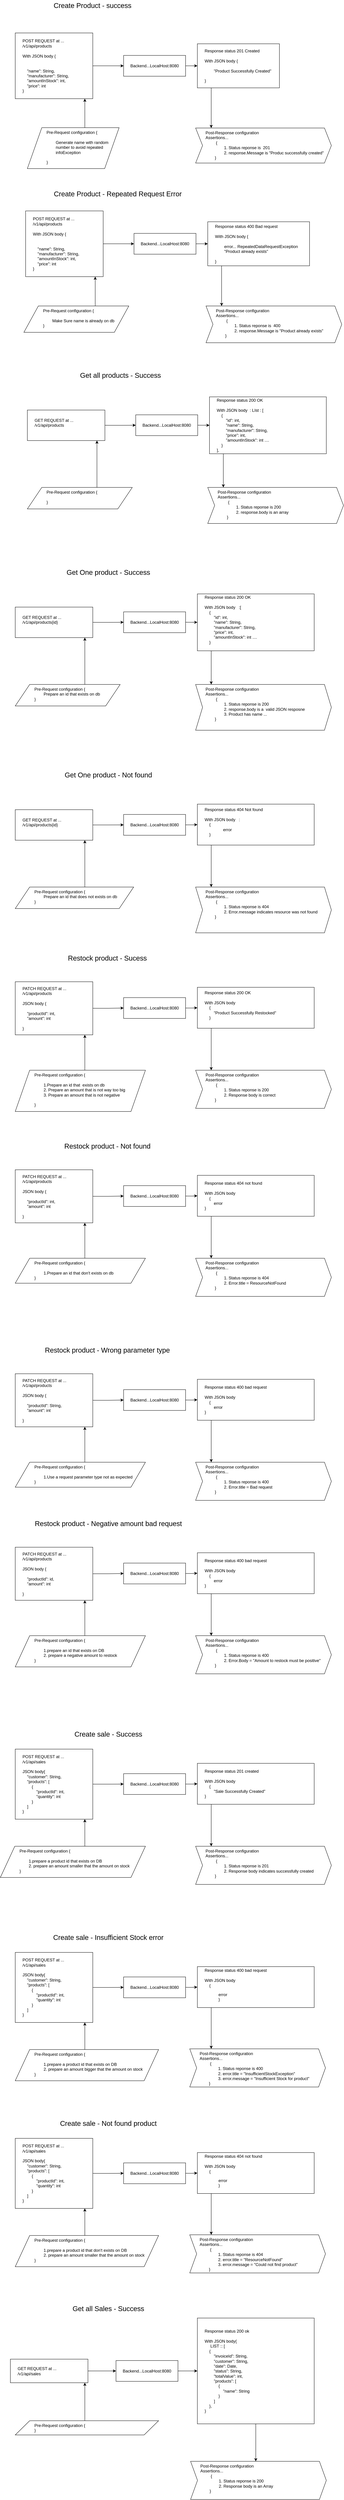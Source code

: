 <mxfile version="28.0.7">
  <diagram name="Página-1" id="WzBlQJRWlnCyaqbzn454">
    <mxGraphModel dx="1535" dy="689" grid="0" gridSize="10" guides="1" tooltips="1" connect="1" arrows="1" fold="1" page="0" pageScale="1" pageWidth="827" pageHeight="1169" math="0" shadow="0">
      <root>
        <mxCell id="0" />
        <mxCell id="1" parent="0" />
        <mxCell id="1m_2Q1KDiTQwVliKWG0u-5" value="" style="edgeStyle=orthogonalEdgeStyle;rounded=0;orthogonalLoop=1;jettySize=auto;html=1;" edge="1" parent="1" source="1m_2Q1KDiTQwVliKWG0u-3" target="1m_2Q1KDiTQwVliKWG0u-15">
          <mxGeometry relative="1" as="geometry">
            <mxPoint x="337" y="440.4" as="targetPoint" />
          </mxGeometry>
        </mxCell>
        <mxCell id="1m_2Q1KDiTQwVliKWG0u-3" value="Backend...LocalHost:8080" style="rounded=0;whiteSpace=wrap;html=1;" vertex="1" parent="1">
          <mxGeometry x="85" y="428.75" width="179" height="60" as="geometry" />
        </mxCell>
        <mxCell id="1m_2Q1KDiTQwVliKWG0u-14" style="edgeStyle=orthogonalEdgeStyle;rounded=0;orthogonalLoop=1;jettySize=auto;html=1;" edge="1" parent="1" source="1m_2Q1KDiTQwVliKWG0u-7" target="1m_2Q1KDiTQwVliKWG0u-3">
          <mxGeometry relative="1" as="geometry" />
        </mxCell>
        <mxCell id="1m_2Q1KDiTQwVliKWG0u-7" value="&lt;div align=&quot;left&quot;&gt;POST REQUEST at ...&lt;/div&gt;&lt;div align=&quot;left&quot;&gt;/v1/api/products&lt;br&gt;&lt;br&gt;With JSON body {&lt;/div&gt;&lt;div align=&quot;left&quot;&gt;&lt;br&gt;&lt;/div&gt;&lt;div align=&quot;left&quot;&gt;&lt;br&gt;&amp;nbsp; &amp;nbsp; &quot;name&quot;: String,&lt;br&gt;&amp;nbsp; &amp;nbsp; &quot;manufacturer&quot;: String,&lt;br&gt;&amp;nbsp; &amp;nbsp; &quot;amountInStock&quot;: int,&lt;br&gt;&amp;nbsp; &amp;nbsp; &quot;price&quot;: int&lt;br&gt;&lt;/div&gt;&lt;div align=&quot;left&quot;&gt;}&lt;/div&gt;" style="rounded=0;whiteSpace=wrap;html=1;align=left;spacing=21;" vertex="1" parent="1">
          <mxGeometry x="-228" y="364" width="224" height="189.5" as="geometry" />
        </mxCell>
        <mxCell id="1m_2Q1KDiTQwVliKWG0u-15" value="&lt;div align=&quot;left&quot;&gt;Response status 201 Created&lt;br&gt;&lt;br&gt;With JSON body {&lt;/div&gt;&lt;div align=&quot;left&quot;&gt;&lt;br&gt;&lt;/div&gt;&lt;div&gt;&lt;span style=&quot;white-space: pre;&quot;&gt;&#x9;&lt;/span&gt;&quot;Product Successfully Created&quot;&lt;/div&gt;&lt;div&gt;&lt;br&gt;&lt;/div&gt;&lt;div align=&quot;left&quot;&gt;}&lt;/div&gt;" style="rounded=0;whiteSpace=wrap;html=1;align=left;spacing=21;" vertex="1" parent="1">
          <mxGeometry x="298" y="395.25" width="237" height="127" as="geometry" />
        </mxCell>
        <mxCell id="1m_2Q1KDiTQwVliKWG0u-23" style="edgeStyle=orthogonalEdgeStyle;rounded=0;orthogonalLoop=1;jettySize=auto;html=1;" edge="1" parent="1" source="1m_2Q1KDiTQwVliKWG0u-22" target="1m_2Q1KDiTQwVliKWG0u-7">
          <mxGeometry relative="1" as="geometry">
            <mxPoint x="56.517" y="632" as="sourcePoint" />
            <mxPoint x="40" y="457" as="targetPoint" />
            <Array as="points">
              <mxPoint x="-27" y="585" />
              <mxPoint x="-27" y="585" />
            </Array>
          </mxGeometry>
        </mxCell>
        <mxCell id="1m_2Q1KDiTQwVliKWG0u-22" value="&lt;div&gt;&lt;span style=&quot;white-space: pre;&quot;&gt;&#x9;&lt;/span&gt;&lt;span style=&quot;white-space: pre;&quot;&gt;&#x9;&lt;/span&gt;Pre-Request configuration {&lt;/div&gt;&lt;div&gt;&lt;span style=&quot;white-space: pre;&quot;&gt;&#x9;&lt;/span&gt;&lt;span style=&quot;white-space: pre;&quot;&gt;&#x9;&lt;/span&gt;&lt;/div&gt;&lt;div&gt;&lt;span style=&quot;white-space: pre;&quot;&gt;&lt;span style=&quot;white-space: pre;&quot;&gt;&#x9;&lt;/span&gt;&lt;span style=&quot;white-space: pre;&quot;&gt;&#x9;&lt;/span&gt;&lt;span style=&quot;white-space: pre;&quot;&gt;&#x9;&lt;/span&gt;Generate name with random &lt;/span&gt;&lt;/div&gt;&lt;div&gt;&lt;span style=&quot;white-space: pre;&quot;&gt;&lt;span style=&quot;white-space: pre;&quot;&gt;&#x9;&lt;/span&gt;&lt;span style=&quot;white-space: pre;&quot;&gt;&#x9;&lt;/span&gt;&lt;span style=&quot;white-space: pre;&quot;&gt;&#x9;&lt;/span&gt;number to avoid repeated&lt;/span&gt;&lt;/div&gt;&lt;div&gt;&lt;span style=&quot;white-space: pre;&quot;&gt;&lt;span style=&quot;white-space: pre;&quot;&gt;&#x9;&lt;/span&gt;&lt;span style=&quot;white-space: pre;&quot;&gt;&#x9;&lt;/span&gt;&lt;span style=&quot;white-space: pre;&quot;&gt;&#x9;&lt;/span&gt;infoException&#x9;&lt;/span&gt;&lt;span style=&quot;white-space: pre;&quot;&gt;&#x9;&lt;/span&gt;&lt;/div&gt;&lt;div&gt;&lt;br&gt;&lt;/div&gt;&lt;div&gt;&lt;span style=&quot;white-space: pre;&quot;&gt;&#x9;&lt;/span&gt;&lt;span style=&quot;white-space: pre;&quot;&gt;&#x9;&lt;/span&gt;}&lt;/div&gt;&lt;div&gt;&lt;br&gt;&lt;/div&gt;" style="shape=parallelogram;perimeter=parallelogramPerimeter;whiteSpace=wrap;html=1;fixedSize=1;size=41.759;verticalAlign=top;align=left;" vertex="1" parent="1">
          <mxGeometry x="-193" y="637" width="265" height="118" as="geometry" />
        </mxCell>
        <mxCell id="1m_2Q1KDiTQwVliKWG0u-25" value="&lt;div&gt;&lt;span style=&quot;white-space: pre;&quot;&gt;&#x9;Post&lt;/span&gt;-Response configuration&lt;/div&gt;&lt;div&gt;&lt;span style=&quot;white-space: pre;&quot;&gt;&#x9;&lt;/span&gt;Assertions...&lt;/div&gt;&lt;div&gt;&lt;span style=&quot;white-space: pre;&quot;&gt;&#x9;&lt;/span&gt;&lt;span style=&quot;white-space: pre;&quot;&gt;&#x9;&lt;/span&gt;&amp;nbsp;{&lt;/div&gt;&lt;div&gt;&lt;span style=&quot;white-space: pre;&quot;&gt;&#x9;&lt;/span&gt;&lt;span style=&quot;white-space: pre;&quot;&gt;&#x9;&lt;span style=&quot;white-space: pre;&quot;&gt;&#x9;&lt;/span&gt;1. Status reponse is  201&lt;/span&gt;&lt;/div&gt;&lt;div&gt;&lt;span style=&quot;white-space: pre;&quot;&gt;&lt;span style=&quot;white-space: pre;&quot;&gt;&#x9;&lt;/span&gt;&lt;span style=&quot;white-space: pre;&quot;&gt;&#x9;&lt;/span&gt;&lt;span style=&quot;white-space: pre;&quot;&gt;&#x9;&lt;/span&gt;2. response.Message is &quot;Produc successfully created&quot;&lt;/span&gt;&lt;/div&gt;&lt;div&gt;&lt;span style=&quot;white-space: pre;&quot;&gt;&#x9;&lt;/span&gt;&lt;span style=&quot;white-space: pre;&quot;&gt;&#x9;&lt;/span&gt;}&lt;/div&gt;" style="shape=step;perimeter=stepPerimeter;whiteSpace=wrap;html=1;fixedSize=1;align=left;verticalAlign=top;" vertex="1" parent="1">
          <mxGeometry x="293" y="638" width="392" height="101" as="geometry" />
        </mxCell>
        <mxCell id="1m_2Q1KDiTQwVliKWG0u-26" style="edgeStyle=orthogonalEdgeStyle;rounded=0;orthogonalLoop=1;jettySize=auto;html=1;" edge="1" parent="1" source="1m_2Q1KDiTQwVliKWG0u-15" target="1m_2Q1KDiTQwVliKWG0u-25">
          <mxGeometry relative="1" as="geometry">
            <mxPoint x="-17" y="647" as="sourcePoint" />
            <mxPoint x="-17" y="564" as="targetPoint" />
            <Array as="points">
              <mxPoint x="338" y="570" />
              <mxPoint x="338" y="570" />
            </Array>
          </mxGeometry>
        </mxCell>
        <mxCell id="1m_2Q1KDiTQwVliKWG0u-27" value="" style="edgeStyle=orthogonalEdgeStyle;rounded=0;orthogonalLoop=1;jettySize=auto;html=1;" edge="1" source="1m_2Q1KDiTQwVliKWG0u-28" target="1m_2Q1KDiTQwVliKWG0u-31" parent="1">
          <mxGeometry relative="1" as="geometry">
            <mxPoint x="367" y="953.4" as="targetPoint" />
          </mxGeometry>
        </mxCell>
        <mxCell id="1m_2Q1KDiTQwVliKWG0u-28" value="Backend...LocalHost:8080" style="rounded=0;whiteSpace=wrap;html=1;" vertex="1" parent="1">
          <mxGeometry x="115" y="941.75" width="179" height="60" as="geometry" />
        </mxCell>
        <mxCell id="1m_2Q1KDiTQwVliKWG0u-29" style="edgeStyle=orthogonalEdgeStyle;rounded=0;orthogonalLoop=1;jettySize=auto;html=1;" edge="1" source="1m_2Q1KDiTQwVliKWG0u-30" target="1m_2Q1KDiTQwVliKWG0u-28" parent="1">
          <mxGeometry relative="1" as="geometry" />
        </mxCell>
        <mxCell id="1m_2Q1KDiTQwVliKWG0u-30" value="&lt;div align=&quot;left&quot;&gt;POST REQUEST at ...&lt;/div&gt;&lt;div align=&quot;left&quot;&gt;/v1/api/products&lt;br&gt;&lt;br&gt;With JSON body {&lt;/div&gt;&lt;div align=&quot;left&quot;&gt;&lt;br&gt;&lt;/div&gt;&lt;div align=&quot;left&quot;&gt;&lt;br&gt;&amp;nbsp; &amp;nbsp; &quot;name&quot;: String,&lt;br&gt;&amp;nbsp; &amp;nbsp; &quot;manufacturer&quot;: String,&lt;br&gt;&amp;nbsp; &amp;nbsp; &quot;amountInStock&quot;: int,&lt;br&gt;&amp;nbsp; &amp;nbsp; &quot;price&quot;: int&lt;br&gt;&lt;/div&gt;&lt;div align=&quot;left&quot;&gt;}&lt;/div&gt;" style="rounded=0;whiteSpace=wrap;html=1;align=left;spacing=21;" vertex="1" parent="1">
          <mxGeometry x="-198" y="877" width="224" height="189.5" as="geometry" />
        </mxCell>
        <mxCell id="1m_2Q1KDiTQwVliKWG0u-31" value="&lt;div align=&quot;left&quot;&gt;Response status 400 Bad request&lt;br&gt;&lt;br&gt;With JSON body {&lt;/div&gt;&lt;div align=&quot;left&quot;&gt;&lt;br&gt;&lt;/div&gt;&lt;div&gt;&lt;span style=&quot;white-space: pre;&quot;&gt;&#x9;error... RepeatedDataRequestException&lt;/span&gt;&lt;/div&gt;&lt;div&gt;&lt;span style=&quot;white-space: pre;&quot;&gt;&lt;span style=&quot;white-space: pre;&quot;&gt;&#x9;&quot;Product already exists&quot;&lt;/span&gt;&lt;/span&gt;&lt;/div&gt;&lt;div&gt;&lt;br&gt;&lt;/div&gt;&lt;div align=&quot;left&quot;&gt;}&lt;/div&gt;" style="rounded=0;whiteSpace=wrap;html=1;align=left;spacing=21;" vertex="1" parent="1">
          <mxGeometry x="328" y="908.25" width="294" height="127" as="geometry" />
        </mxCell>
        <mxCell id="1m_2Q1KDiTQwVliKWG0u-32" style="edgeStyle=orthogonalEdgeStyle;rounded=0;orthogonalLoop=1;jettySize=auto;html=1;" edge="1" source="1m_2Q1KDiTQwVliKWG0u-33" target="1m_2Q1KDiTQwVliKWG0u-30" parent="1">
          <mxGeometry relative="1" as="geometry">
            <mxPoint x="86.517" y="1145" as="sourcePoint" />
            <mxPoint x="70" y="970" as="targetPoint" />
            <Array as="points">
              <mxPoint x="3" y="1098" />
              <mxPoint x="3" y="1098" />
            </Array>
          </mxGeometry>
        </mxCell>
        <mxCell id="1m_2Q1KDiTQwVliKWG0u-33" value="&lt;div&gt;&lt;span style=&quot;white-space: pre;&quot;&gt;&#x9;&lt;/span&gt;&lt;span style=&quot;white-space: pre;&quot;&gt;&#x9;&lt;/span&gt;Pre-Request configuration {&lt;/div&gt;&lt;div&gt;&lt;span style=&quot;white-space: pre;&quot;&gt;&#x9;&lt;/span&gt;&lt;span style=&quot;white-space: pre;&quot;&gt;&#x9;&lt;/span&gt;&lt;/div&gt;&lt;div&gt;&lt;span style=&quot;white-space: pre;&quot;&gt;&lt;span style=&quot;white-space: pre;&quot;&gt;&#x9;&lt;/span&gt;&lt;span style=&quot;white-space: pre;&quot;&gt;&#x9;&lt;/span&gt;&lt;span style=&quot;white-space: pre;&quot;&gt;&#x9;Make Sure name is already on db&lt;/span&gt;&lt;/span&gt;&lt;/div&gt;&lt;div&gt;&lt;span style=&quot;white-space: pre;&quot;&gt;&#x9;&lt;/span&gt;&lt;span style=&quot;white-space: pre;&quot;&gt;&#x9;&lt;/span&gt;}&lt;/div&gt;&lt;div&gt;&lt;br&gt;&lt;/div&gt;" style="shape=parallelogram;perimeter=parallelogramPerimeter;whiteSpace=wrap;html=1;fixedSize=1;size=41.759;verticalAlign=top;align=left;" vertex="1" parent="1">
          <mxGeometry x="-203" y="1151" width="303" height="76" as="geometry" />
        </mxCell>
        <mxCell id="1m_2Q1KDiTQwVliKWG0u-34" value="&lt;div&gt;&lt;span style=&quot;white-space: pre;&quot;&gt;&#x9;Post&lt;/span&gt;-Response configuration&lt;/div&gt;&lt;div&gt;&lt;span style=&quot;white-space: pre;&quot;&gt;&#x9;&lt;/span&gt;Assertions...&lt;/div&gt;&lt;div&gt;&lt;span style=&quot;white-space: pre;&quot;&gt;&#x9;&lt;/span&gt;&lt;span style=&quot;white-space: pre;&quot;&gt;&#x9;&lt;/span&gt;&amp;nbsp;{&lt;/div&gt;&lt;div&gt;&lt;span style=&quot;white-space: pre;&quot;&gt;&#x9;&lt;/span&gt;&lt;span style=&quot;white-space: pre;&quot;&gt;&#x9;&lt;span style=&quot;white-space: pre;&quot;&gt;&#x9;&lt;/span&gt;1. Status reponse is  400&lt;/span&gt;&lt;/div&gt;&lt;div&gt;&lt;span style=&quot;white-space: pre;&quot;&gt;&lt;span style=&quot;white-space: pre;&quot;&gt;&#x9;&lt;/span&gt;&lt;span style=&quot;white-space: pre;&quot;&gt;&#x9;&lt;/span&gt;&lt;span style=&quot;white-space: pre;&quot;&gt;&#x9;&lt;/span&gt;2. response.Message is &quot;Product already exists&quot;&lt;/span&gt;&lt;/div&gt;&lt;div&gt;&lt;span style=&quot;white-space: pre;&quot;&gt;&#x9;&lt;/span&gt;&lt;span style=&quot;white-space: pre;&quot;&gt;&#x9;&lt;/span&gt;}&lt;/div&gt;" style="shape=step;perimeter=stepPerimeter;whiteSpace=wrap;html=1;fixedSize=1;align=left;verticalAlign=top;" vertex="1" parent="1">
          <mxGeometry x="323" y="1151" width="392" height="106" as="geometry" />
        </mxCell>
        <mxCell id="1m_2Q1KDiTQwVliKWG0u-35" style="edgeStyle=orthogonalEdgeStyle;rounded=0;orthogonalLoop=1;jettySize=auto;html=1;" edge="1" source="1m_2Q1KDiTQwVliKWG0u-31" target="1m_2Q1KDiTQwVliKWG0u-34" parent="1">
          <mxGeometry relative="1" as="geometry">
            <mxPoint x="13" y="1160" as="sourcePoint" />
            <mxPoint x="13" y="1077" as="targetPoint" />
            <Array as="points">
              <mxPoint x="368" y="1083" />
              <mxPoint x="368" y="1083" />
            </Array>
          </mxGeometry>
        </mxCell>
        <mxCell id="1m_2Q1KDiTQwVliKWG0u-37" value="Create Product - success&amp;nbsp;" style="text;html=1;align=center;verticalAlign=middle;whiteSpace=wrap;rounded=0;fontSize=20;" vertex="1" parent="1">
          <mxGeometry x="-161" y="269" width="318" height="30" as="geometry" />
        </mxCell>
        <mxCell id="1m_2Q1KDiTQwVliKWG0u-38" value="Create Product - Repeated Request Error&amp;nbsp;" style="text;html=1;align=center;verticalAlign=middle;whiteSpace=wrap;rounded=0;fontSize=20;" vertex="1" parent="1">
          <mxGeometry x="-164" y="812" width="470" height="30" as="geometry" />
        </mxCell>
        <mxCell id="1m_2Q1KDiTQwVliKWG0u-39" value="" style="edgeStyle=orthogonalEdgeStyle;rounded=0;orthogonalLoop=1;jettySize=auto;html=1;" edge="1" source="1m_2Q1KDiTQwVliKWG0u-40" target="1m_2Q1KDiTQwVliKWG0u-43" parent="1">
          <mxGeometry relative="1" as="geometry">
            <mxPoint x="372" y="1476.4" as="targetPoint" />
          </mxGeometry>
        </mxCell>
        <mxCell id="1m_2Q1KDiTQwVliKWG0u-40" value="Backend...LocalHost:8080" style="rounded=0;whiteSpace=wrap;html=1;" vertex="1" parent="1">
          <mxGeometry x="120" y="1464.75" width="179" height="60" as="geometry" />
        </mxCell>
        <mxCell id="1m_2Q1KDiTQwVliKWG0u-41" style="edgeStyle=orthogonalEdgeStyle;rounded=0;orthogonalLoop=1;jettySize=auto;html=1;" edge="1" source="1m_2Q1KDiTQwVliKWG0u-42" target="1m_2Q1KDiTQwVliKWG0u-40" parent="1">
          <mxGeometry relative="1" as="geometry" />
        </mxCell>
        <mxCell id="1m_2Q1KDiTQwVliKWG0u-42" value="&lt;div align=&quot;left&quot;&gt;GET REQUEST at ...&lt;/div&gt;&lt;div align=&quot;left&quot;&gt;/v1/api/products&lt;br&gt;&lt;br&gt;&lt;/div&gt;" style="rounded=0;whiteSpace=wrap;html=1;align=left;spacing=21;" vertex="1" parent="1">
          <mxGeometry x="-193" y="1451" width="224" height="88" as="geometry" />
        </mxCell>
        <mxCell id="1m_2Q1KDiTQwVliKWG0u-43" value="&lt;div align=&quot;left&quot;&gt;Response status 200 OK&lt;br&gt;&lt;br&gt;With JSON body&amp;nbsp; : LIst : [&lt;br&gt;&amp;nbsp; &amp;nbsp; {&lt;br&gt;&amp;nbsp; &amp;nbsp; &amp;nbsp; &amp;nbsp; &quot;id&quot;: int,&lt;br&gt;&amp;nbsp; &amp;nbsp; &amp;nbsp; &amp;nbsp; &quot;name&quot;: String,&lt;br&gt;&amp;nbsp; &amp;nbsp; &amp;nbsp; &amp;nbsp; &quot;manufacturer&quot;: String,&lt;br&gt;&amp;nbsp; &amp;nbsp; &amp;nbsp; &amp;nbsp; &quot;price&quot;: int,&lt;br&gt;&amp;nbsp; &amp;nbsp; &amp;nbsp; &amp;nbsp; &quot;amountInStock&quot;: int ....&amp;nbsp;&amp;nbsp;&lt;br&gt;&amp;nbsp; &amp;nbsp; }&lt;br&gt;],&lt;/div&gt;" style="rounded=0;whiteSpace=wrap;html=1;align=left;spacing=21;" vertex="1" parent="1">
          <mxGeometry x="333" y="1413" width="337.41" height="164" as="geometry" />
        </mxCell>
        <mxCell id="1m_2Q1KDiTQwVliKWG0u-44" style="edgeStyle=orthogonalEdgeStyle;rounded=0;orthogonalLoop=1;jettySize=auto;html=1;" edge="1" source="1m_2Q1KDiTQwVliKWG0u-45" target="1m_2Q1KDiTQwVliKWG0u-42" parent="1">
          <mxGeometry relative="1" as="geometry">
            <mxPoint x="91.517" y="1668" as="sourcePoint" />
            <mxPoint x="75" y="1493" as="targetPoint" />
            <Array as="points">
              <mxPoint x="8" y="1621" />
              <mxPoint x="8" y="1621" />
            </Array>
          </mxGeometry>
        </mxCell>
        <mxCell id="1m_2Q1KDiTQwVliKWG0u-45" value="&lt;div&gt;&lt;span style=&quot;white-space: pre;&quot;&gt;&#x9;&lt;/span&gt;&lt;span style=&quot;white-space: pre;&quot;&gt;&#x9;&lt;/span&gt;Pre-Request configuration {&lt;/div&gt;&lt;div&gt;&lt;span style=&quot;white-space: pre;&quot;&gt;&#x9;&lt;/span&gt;&lt;span style=&quot;white-space: pre;&quot;&gt;&#x9;&lt;/span&gt;&lt;/div&gt;&lt;div&gt;&lt;span style=&quot;white-space: pre;&quot;&gt;&#x9;&lt;/span&gt;&lt;span style=&quot;white-space: pre;&quot;&gt;&#x9;&lt;/span&gt;}&lt;/div&gt;&lt;div&gt;&lt;br&gt;&lt;/div&gt;" style="shape=parallelogram;perimeter=parallelogramPerimeter;whiteSpace=wrap;html=1;fixedSize=1;size=41.759;verticalAlign=top;align=left;" vertex="1" parent="1">
          <mxGeometry x="-193" y="1674" width="303" height="62" as="geometry" />
        </mxCell>
        <mxCell id="1m_2Q1KDiTQwVliKWG0u-46" value="&lt;div&gt;&lt;span style=&quot;white-space: pre;&quot;&gt;&#x9;Post&lt;/span&gt;-Response configuration&lt;/div&gt;&lt;div&gt;&lt;span style=&quot;white-space: pre;&quot;&gt;&#x9;&lt;/span&gt;Assertions...&lt;/div&gt;&lt;div&gt;&lt;span style=&quot;white-space: pre;&quot;&gt;&#x9;&lt;/span&gt;&lt;span style=&quot;white-space: pre;&quot;&gt;&#x9;&lt;/span&gt;&amp;nbsp;{&lt;/div&gt;&lt;div&gt;&lt;span style=&quot;white-space: pre;&quot;&gt;&#x9;&lt;/span&gt;&lt;span style=&quot;white-space: pre;&quot;&gt;&#x9;&lt;span style=&quot;white-space: pre;&quot;&gt;&#x9;&lt;/span&gt;1. Status reponse is 200&lt;/span&gt;&lt;/div&gt;&lt;div&gt;&lt;span style=&quot;white-space: pre;&quot;&gt;&lt;span style=&quot;white-space: pre;&quot;&gt;&#x9;&lt;/span&gt;&lt;span style=&quot;white-space: pre;&quot;&gt;&#x9;&lt;/span&gt;&lt;span style=&quot;white-space: pre;&quot;&gt;&#x9;&lt;/span&gt;2. response.body is an array&lt;/span&gt;&lt;/div&gt;&lt;div&gt;&lt;span style=&quot;white-space: pre;&quot;&gt;&#x9;&lt;/span&gt;&lt;span style=&quot;white-space: pre;&quot;&gt;&#x9;&lt;/span&gt;}&lt;/div&gt;" style="shape=step;perimeter=stepPerimeter;whiteSpace=wrap;html=1;fixedSize=1;align=left;verticalAlign=top;" vertex="1" parent="1">
          <mxGeometry x="328" y="1674" width="392" height="104" as="geometry" />
        </mxCell>
        <mxCell id="1m_2Q1KDiTQwVliKWG0u-47" style="edgeStyle=orthogonalEdgeStyle;rounded=0;orthogonalLoop=1;jettySize=auto;html=1;" edge="1" source="1m_2Q1KDiTQwVliKWG0u-43" target="1m_2Q1KDiTQwVliKWG0u-46" parent="1">
          <mxGeometry relative="1" as="geometry">
            <mxPoint x="18" y="1683" as="sourcePoint" />
            <mxPoint x="18" y="1600" as="targetPoint" />
            <Array as="points">
              <mxPoint x="373" y="1606" />
              <mxPoint x="373" y="1606" />
            </Array>
          </mxGeometry>
        </mxCell>
        <mxCell id="1m_2Q1KDiTQwVliKWG0u-48" value="Get all products - Success" style="text;html=1;align=center;verticalAlign=middle;whiteSpace=wrap;rounded=0;fontSize=20;" vertex="1" parent="1">
          <mxGeometry x="-159" y="1335" width="470" height="30" as="geometry" />
        </mxCell>
        <mxCell id="1m_2Q1KDiTQwVliKWG0u-49" value="" style="edgeStyle=orthogonalEdgeStyle;rounded=0;orthogonalLoop=1;jettySize=auto;html=1;" edge="1" source="1m_2Q1KDiTQwVliKWG0u-50" target="1m_2Q1KDiTQwVliKWG0u-53" parent="1">
          <mxGeometry relative="1" as="geometry">
            <mxPoint x="337" y="2044.4" as="targetPoint" />
          </mxGeometry>
        </mxCell>
        <mxCell id="1m_2Q1KDiTQwVliKWG0u-50" value="Backend...LocalHost:8080" style="rounded=0;whiteSpace=wrap;html=1;" vertex="1" parent="1">
          <mxGeometry x="85" y="2032.75" width="179" height="60" as="geometry" />
        </mxCell>
        <mxCell id="1m_2Q1KDiTQwVliKWG0u-51" style="edgeStyle=orthogonalEdgeStyle;rounded=0;orthogonalLoop=1;jettySize=auto;html=1;" edge="1" source="1m_2Q1KDiTQwVliKWG0u-52" target="1m_2Q1KDiTQwVliKWG0u-50" parent="1">
          <mxGeometry relative="1" as="geometry" />
        </mxCell>
        <mxCell id="1m_2Q1KDiTQwVliKWG0u-52" value="&lt;div align=&quot;left&quot;&gt;GET REQUEST at ...&lt;/div&gt;&lt;div align=&quot;left&quot;&gt;/v1/api/products{id}&lt;br&gt;&lt;br&gt;&lt;/div&gt;" style="rounded=0;whiteSpace=wrap;html=1;align=left;spacing=21;" vertex="1" parent="1">
          <mxGeometry x="-228" y="2019" width="224" height="88" as="geometry" />
        </mxCell>
        <mxCell id="1m_2Q1KDiTQwVliKWG0u-53" value="&lt;div align=&quot;left&quot;&gt;Response status 200 OK&lt;br&gt;&lt;br&gt;With JSON body&amp;nbsp; &amp;nbsp;:[&lt;br&gt;&amp;nbsp; &amp;nbsp; {&lt;br&gt;&amp;nbsp; &amp;nbsp; &amp;nbsp; &amp;nbsp; &quot;id&quot;: int,&lt;br&gt;&amp;nbsp; &amp;nbsp; &amp;nbsp; &amp;nbsp; &quot;name&quot;: String,&lt;br&gt;&amp;nbsp; &amp;nbsp; &amp;nbsp; &amp;nbsp; &quot;manufacturer&quot;: String,&lt;br&gt;&amp;nbsp; &amp;nbsp; &amp;nbsp; &amp;nbsp; &quot;price&quot;: int,&lt;br&gt;&amp;nbsp; &amp;nbsp; &amp;nbsp; &amp;nbsp; &quot;amountInStock&quot;: int ....&amp;nbsp;&amp;nbsp;&lt;br&gt;&amp;nbsp; &amp;nbsp; }&lt;br&gt;&lt;br&gt;&lt;/div&gt;" style="rounded=0;whiteSpace=wrap;html=1;align=left;spacing=21;" vertex="1" parent="1">
          <mxGeometry x="298" y="1981" width="337.41" height="164" as="geometry" />
        </mxCell>
        <mxCell id="1m_2Q1KDiTQwVliKWG0u-54" style="edgeStyle=orthogonalEdgeStyle;rounded=0;orthogonalLoop=1;jettySize=auto;html=1;" edge="1" source="1m_2Q1KDiTQwVliKWG0u-55" target="1m_2Q1KDiTQwVliKWG0u-52" parent="1">
          <mxGeometry relative="1" as="geometry">
            <mxPoint x="56.517" y="2236" as="sourcePoint" />
            <mxPoint x="40" y="2061" as="targetPoint" />
            <Array as="points">
              <mxPoint x="-27" y="2189" />
              <mxPoint x="-27" y="2189" />
            </Array>
          </mxGeometry>
        </mxCell>
        <mxCell id="1m_2Q1KDiTQwVliKWG0u-55" value="&lt;div&gt;&lt;span style=&quot;white-space: pre;&quot;&gt;&#x9;&lt;/span&gt;&lt;span style=&quot;white-space: pre;&quot;&gt;&#x9;&lt;/span&gt;Pre-Request configuration {&lt;/div&gt;&lt;div&gt;&lt;span style=&quot;white-space: pre;&quot;&gt;&#x9;&lt;/span&gt;&lt;span style=&quot;white-space: pre;&quot;&gt;&#x9;&lt;/span&gt;&lt;span style=&quot;white-space: pre;&quot;&gt;&#x9;Prepare an id that exists on db&lt;/span&gt;&lt;/div&gt;&lt;div&gt;&lt;span style=&quot;white-space: pre;&quot;&gt;&#x9;&lt;/span&gt;&lt;span style=&quot;white-space: pre;&quot;&gt;&#x9;&lt;/span&gt;}&lt;/div&gt;&lt;div&gt;&lt;br&gt;&lt;/div&gt;" style="shape=parallelogram;perimeter=parallelogramPerimeter;whiteSpace=wrap;html=1;fixedSize=1;size=41.759;verticalAlign=top;align=left;" vertex="1" parent="1">
          <mxGeometry x="-228" y="2242" width="303" height="62" as="geometry" />
        </mxCell>
        <mxCell id="1m_2Q1KDiTQwVliKWG0u-56" value="&lt;div&gt;&lt;span style=&quot;white-space: pre;&quot;&gt;&#x9;Post&lt;/span&gt;-Response configuration&lt;/div&gt;&lt;div&gt;&lt;span style=&quot;white-space: pre;&quot;&gt;&#x9;&lt;/span&gt;Assertions...&lt;/div&gt;&lt;div&gt;&lt;span style=&quot;white-space: pre;&quot;&gt;&#x9;&lt;/span&gt;&lt;span style=&quot;white-space: pre;&quot;&gt;&#x9;&lt;/span&gt;&amp;nbsp;{&lt;/div&gt;&lt;div&gt;&lt;span style=&quot;white-space: pre;&quot;&gt;&#x9;&lt;/span&gt;&lt;span style=&quot;white-space: pre;&quot;&gt;&#x9;&lt;span style=&quot;white-space: pre;&quot;&gt;&#x9;&lt;/span&gt;1. Status reponse is 200&lt;/span&gt;&lt;/div&gt;&lt;div&gt;&lt;span style=&quot;white-space: pre;&quot;&gt;&lt;span style=&quot;white-space: pre;&quot;&gt;&#x9;&lt;/span&gt;&lt;span style=&quot;white-space: pre;&quot;&gt;&#x9;&lt;/span&gt;&lt;span style=&quot;white-space: pre;&quot;&gt;&#x9;&lt;/span&gt;2. response.body is a  valid JSON resposne&lt;/span&gt;&lt;/div&gt;&lt;div&gt;&lt;span style=&quot;white-space: pre;&quot;&gt;&lt;span style=&quot;white-space: pre;&quot;&gt;&#x9;&lt;/span&gt;&lt;span style=&quot;white-space: pre;&quot;&gt;&#x9;&lt;/span&gt;&lt;span style=&quot;white-space: pre;&quot;&gt;&#x9;&lt;/span&gt;3. Product has name ...&lt;/span&gt;&lt;/div&gt;&lt;div&gt;&lt;span style=&quot;white-space: pre;&quot;&gt;&#x9;&lt;/span&gt;&lt;span style=&quot;white-space: pre;&quot;&gt;&#x9;&lt;/span&gt;}&lt;/div&gt;" style="shape=step;perimeter=stepPerimeter;whiteSpace=wrap;html=1;fixedSize=1;align=left;verticalAlign=top;" vertex="1" parent="1">
          <mxGeometry x="293" y="2242" width="392" height="132" as="geometry" />
        </mxCell>
        <mxCell id="1m_2Q1KDiTQwVliKWG0u-57" style="edgeStyle=orthogonalEdgeStyle;rounded=0;orthogonalLoop=1;jettySize=auto;html=1;" edge="1" source="1m_2Q1KDiTQwVliKWG0u-53" target="1m_2Q1KDiTQwVliKWG0u-56" parent="1">
          <mxGeometry relative="1" as="geometry">
            <mxPoint x="-17" y="2251" as="sourcePoint" />
            <mxPoint x="-17" y="2168" as="targetPoint" />
            <Array as="points">
              <mxPoint x="338" y="2174" />
              <mxPoint x="338" y="2174" />
            </Array>
          </mxGeometry>
        </mxCell>
        <mxCell id="1m_2Q1KDiTQwVliKWG0u-58" value="Get One product - Success" style="text;html=1;align=center;verticalAlign=middle;whiteSpace=wrap;rounded=0;fontSize=20;" vertex="1" parent="1">
          <mxGeometry x="-194" y="1903" width="470" height="30" as="geometry" />
        </mxCell>
        <mxCell id="1m_2Q1KDiTQwVliKWG0u-59" value="" style="edgeStyle=orthogonalEdgeStyle;rounded=0;orthogonalLoop=1;jettySize=auto;html=1;" edge="1" source="1m_2Q1KDiTQwVliKWG0u-60" target="1m_2Q1KDiTQwVliKWG0u-63" parent="1">
          <mxGeometry relative="1" as="geometry">
            <mxPoint x="337" y="2628.4" as="targetPoint" />
          </mxGeometry>
        </mxCell>
        <mxCell id="1m_2Q1KDiTQwVliKWG0u-60" value="Backend...LocalHost:8080" style="rounded=0;whiteSpace=wrap;html=1;" vertex="1" parent="1">
          <mxGeometry x="85" y="2616.75" width="179" height="60" as="geometry" />
        </mxCell>
        <mxCell id="1m_2Q1KDiTQwVliKWG0u-61" style="edgeStyle=orthogonalEdgeStyle;rounded=0;orthogonalLoop=1;jettySize=auto;html=1;" edge="1" source="1m_2Q1KDiTQwVliKWG0u-62" target="1m_2Q1KDiTQwVliKWG0u-60" parent="1">
          <mxGeometry relative="1" as="geometry" />
        </mxCell>
        <mxCell id="1m_2Q1KDiTQwVliKWG0u-62" value="&lt;div align=&quot;left&quot;&gt;GET REQUEST at ...&lt;/div&gt;&lt;div align=&quot;left&quot;&gt;/v1/api/products{id}&lt;br&gt;&lt;br&gt;&lt;/div&gt;" style="rounded=0;whiteSpace=wrap;html=1;align=left;spacing=21;" vertex="1" parent="1">
          <mxGeometry x="-228" y="2603" width="224" height="88" as="geometry" />
        </mxCell>
        <mxCell id="1m_2Q1KDiTQwVliKWG0u-63" value="&lt;div align=&quot;left&quot;&gt;Response status 404 Not found&lt;br&gt;&lt;br&gt;With JSON body&amp;nbsp; &amp;nbsp;:&lt;br&gt;&amp;nbsp; &amp;nbsp; {&lt;br&gt;&amp;nbsp; &amp;nbsp; &amp;nbsp; &amp;nbsp;&amp;nbsp;&lt;span style=&quot;white-space: pre;&quot;&gt;&#x9;error&lt;/span&gt;&lt;br&gt;&amp;nbsp; &amp;nbsp; }&lt;br&gt;&lt;br&gt;&lt;/div&gt;" style="rounded=0;whiteSpace=wrap;html=1;align=left;spacing=21;" vertex="1" parent="1">
          <mxGeometry x="298" y="2587" width="337.41" height="118" as="geometry" />
        </mxCell>
        <mxCell id="1m_2Q1KDiTQwVliKWG0u-64" style="edgeStyle=orthogonalEdgeStyle;rounded=0;orthogonalLoop=1;jettySize=auto;html=1;" edge="1" source="1m_2Q1KDiTQwVliKWG0u-65" target="1m_2Q1KDiTQwVliKWG0u-62" parent="1">
          <mxGeometry relative="1" as="geometry">
            <mxPoint x="56.517" y="2820" as="sourcePoint" />
            <mxPoint x="40" y="2645" as="targetPoint" />
            <Array as="points">
              <mxPoint x="-27" y="2773" />
              <mxPoint x="-27" y="2773" />
            </Array>
          </mxGeometry>
        </mxCell>
        <mxCell id="1m_2Q1KDiTQwVliKWG0u-65" value="&lt;div&gt;&lt;span style=&quot;white-space: pre;&quot;&gt;&#x9;&lt;/span&gt;&lt;span style=&quot;white-space: pre;&quot;&gt;&#x9;&lt;/span&gt;Pre-Request configuration {&lt;/div&gt;&lt;div&gt;&lt;span style=&quot;white-space: pre;&quot;&gt;&#x9;&lt;/span&gt;&lt;span style=&quot;white-space: pre;&quot;&gt;&#x9;&lt;/span&gt;&lt;span style=&quot;white-space: pre;&quot;&gt;&#x9;Prepare an id that does not exists on db&lt;/span&gt;&lt;/div&gt;&lt;div&gt;&lt;span style=&quot;white-space: pre;&quot;&gt;&#x9;&lt;/span&gt;&lt;span style=&quot;white-space: pre;&quot;&gt;&#x9;&lt;/span&gt;}&lt;/div&gt;&lt;div&gt;&lt;br&gt;&lt;/div&gt;" style="shape=parallelogram;perimeter=parallelogramPerimeter;whiteSpace=wrap;html=1;fixedSize=1;size=41.759;verticalAlign=top;align=left;" vertex="1" parent="1">
          <mxGeometry x="-228" y="2826" width="342" height="62" as="geometry" />
        </mxCell>
        <mxCell id="1m_2Q1KDiTQwVliKWG0u-66" value="&lt;div&gt;&lt;span style=&quot;white-space: pre;&quot;&gt;&#x9;Post&lt;/span&gt;-Response configuration&lt;/div&gt;&lt;div&gt;&lt;span style=&quot;white-space: pre;&quot;&gt;&#x9;&lt;/span&gt;Assertions...&lt;/div&gt;&lt;div&gt;&lt;span style=&quot;white-space: pre;&quot;&gt;&#x9;&lt;/span&gt;&lt;span style=&quot;white-space: pre;&quot;&gt;&#x9;&lt;/span&gt;&amp;nbsp;{&lt;/div&gt;&lt;div&gt;&lt;span style=&quot;white-space: pre;&quot;&gt;&#x9;&lt;/span&gt;&lt;span style=&quot;white-space: pre;&quot;&gt;&#x9;&lt;span style=&quot;white-space: pre;&quot;&gt;&#x9;&lt;/span&gt;1. Status reponse is 404&lt;/span&gt;&lt;/div&gt;&lt;div&gt;&lt;span style=&quot;white-space: pre;&quot;&gt;&lt;span style=&quot;white-space: pre;&quot;&gt;&#x9;&lt;/span&gt;&lt;span style=&quot;white-space: pre;&quot;&gt;&#x9;&lt;/span&gt;&lt;span style=&quot;white-space: pre;&quot;&gt;&#x9;2. Error.message indicates resource was not found&lt;/span&gt;&lt;/span&gt;&lt;/div&gt;&lt;div&gt;&lt;span style=&quot;white-space: pre;&quot;&gt;&#x9;&lt;/span&gt;&lt;span style=&quot;white-space: pre;&quot;&gt;&#x9;&lt;/span&gt;}&lt;/div&gt;" style="shape=step;perimeter=stepPerimeter;whiteSpace=wrap;html=1;fixedSize=1;align=left;verticalAlign=top;" vertex="1" parent="1">
          <mxGeometry x="293" y="2826" width="392" height="132" as="geometry" />
        </mxCell>
        <mxCell id="1m_2Q1KDiTQwVliKWG0u-67" style="edgeStyle=orthogonalEdgeStyle;rounded=0;orthogonalLoop=1;jettySize=auto;html=1;" edge="1" source="1m_2Q1KDiTQwVliKWG0u-63" target="1m_2Q1KDiTQwVliKWG0u-66" parent="1">
          <mxGeometry relative="1" as="geometry">
            <mxPoint x="-17" y="2835" as="sourcePoint" />
            <mxPoint x="-17" y="2752" as="targetPoint" />
            <Array as="points">
              <mxPoint x="338" y="2758" />
              <mxPoint x="338" y="2758" />
            </Array>
          </mxGeometry>
        </mxCell>
        <mxCell id="1m_2Q1KDiTQwVliKWG0u-68" value="Get One product - Not found" style="text;html=1;align=center;verticalAlign=middle;whiteSpace=wrap;rounded=0;fontSize=20;" vertex="1" parent="1">
          <mxGeometry x="-194" y="2487" width="470" height="30" as="geometry" />
        </mxCell>
        <mxCell id="1m_2Q1KDiTQwVliKWG0u-70" value="" style="edgeStyle=orthogonalEdgeStyle;rounded=0;orthogonalLoop=1;jettySize=auto;html=1;" edge="1" source="1m_2Q1KDiTQwVliKWG0u-71" target="1m_2Q1KDiTQwVliKWG0u-74" parent="1">
          <mxGeometry relative="1" as="geometry">
            <mxPoint x="337" y="3156.4" as="targetPoint" />
          </mxGeometry>
        </mxCell>
        <mxCell id="1m_2Q1KDiTQwVliKWG0u-71" value="Backend...LocalHost:8080" style="rounded=0;whiteSpace=wrap;html=1;" vertex="1" parent="1">
          <mxGeometry x="85" y="3144.75" width="179" height="60" as="geometry" />
        </mxCell>
        <mxCell id="1m_2Q1KDiTQwVliKWG0u-72" style="edgeStyle=orthogonalEdgeStyle;rounded=0;orthogonalLoop=1;jettySize=auto;html=1;" edge="1" source="1m_2Q1KDiTQwVliKWG0u-73" target="1m_2Q1KDiTQwVliKWG0u-71" parent="1">
          <mxGeometry relative="1" as="geometry" />
        </mxCell>
        <mxCell id="1m_2Q1KDiTQwVliKWG0u-73" value="&lt;div align=&quot;left&quot;&gt;PATCH REQUEST at ...&lt;/div&gt;&lt;div align=&quot;left&quot;&gt;/v1/api/products&amp;nbsp;&lt;/div&gt;&lt;div align=&quot;left&quot;&gt;&lt;br&gt;&lt;/div&gt;&lt;div align=&quot;left&quot;&gt;JSON body {&lt;/div&gt;&lt;div align=&quot;left&quot;&gt;&lt;br&gt;&amp;nbsp; &amp;nbsp; &quot;productId&quot;: int,&lt;br&gt;&amp;nbsp; &amp;nbsp; &quot;amount&quot;: int&lt;br&gt;&lt;br&gt;&lt;/div&gt;&lt;div align=&quot;left&quot;&gt;}&lt;/div&gt;" style="rounded=0;whiteSpace=wrap;html=1;align=left;spacing=21;" vertex="1" parent="1">
          <mxGeometry x="-228" y="3099" width="224" height="153" as="geometry" />
        </mxCell>
        <mxCell id="1m_2Q1KDiTQwVliKWG0u-74" value="&lt;div align=&quot;left&quot;&gt;Response status 200 OK&lt;br&gt;&lt;br&gt;With JSON body&amp;nbsp; &amp;nbsp;&lt;br&gt;&amp;nbsp; &amp;nbsp; {&lt;br&gt;&amp;nbsp; &amp;nbsp; &amp;nbsp; &amp;nbsp; &quot;Product Successfully Restocked&quot;&lt;br&gt;&amp;nbsp; &amp;nbsp; }&lt;br&gt;&lt;br&gt;&lt;/div&gt;" style="rounded=0;whiteSpace=wrap;html=1;align=left;spacing=21;" vertex="1" parent="1">
          <mxGeometry x="298" y="3115" width="337.41" height="118" as="geometry" />
        </mxCell>
        <mxCell id="1m_2Q1KDiTQwVliKWG0u-75" style="edgeStyle=orthogonalEdgeStyle;rounded=0;orthogonalLoop=1;jettySize=auto;html=1;" edge="1" source="1m_2Q1KDiTQwVliKWG0u-76" target="1m_2Q1KDiTQwVliKWG0u-73" parent="1">
          <mxGeometry relative="1" as="geometry">
            <mxPoint x="56.517" y="3348" as="sourcePoint" />
            <mxPoint x="40" y="3173" as="targetPoint" />
            <Array as="points">
              <mxPoint x="-27" y="3301" />
              <mxPoint x="-27" y="3301" />
            </Array>
          </mxGeometry>
        </mxCell>
        <mxCell id="1m_2Q1KDiTQwVliKWG0u-76" value="&lt;div&gt;&lt;span style=&quot;white-space: pre;&quot;&gt;&#x9;&lt;/span&gt;&lt;span style=&quot;white-space: pre;&quot;&gt;&#x9;&lt;/span&gt;Pre-Request configuration {&lt;/div&gt;&lt;div&gt;&lt;br&gt;&lt;/div&gt;&lt;div&gt;&lt;span style=&quot;white-space: pre;&quot;&gt;&#x9;&lt;/span&gt;&lt;span style=&quot;white-space: pre;&quot;&gt;&#x9;&lt;/span&gt;&lt;span style=&quot;white-space: pre;&quot;&gt;&#x9;1.Prepare an id that  exists on db&lt;/span&gt;&lt;/div&gt;&lt;div&gt;&lt;span style=&quot;white-space: pre;&quot;&gt;&lt;span style=&quot;white-space: pre;&quot;&gt;&#x9;&lt;/span&gt;&lt;span style=&quot;white-space: pre;&quot;&gt;&#x9;&lt;/span&gt;&lt;span style=&quot;white-space: pre;&quot;&gt;&#x9;2. Prepare an amount that is not way too big&lt;/span&gt;&lt;/span&gt;&lt;/div&gt;&lt;div&gt;&lt;span style=&quot;white-space: pre;&quot;&gt;&lt;span style=&quot;white-space: pre;&quot;&gt;&lt;span style=&quot;white-space: pre;&quot;&gt;&#x9;&lt;/span&gt;&lt;span style=&quot;white-space: pre;&quot;&gt;&#x9;&lt;/span&gt;&lt;span style=&quot;white-space: pre;&quot;&gt;&#x9;3. Prepare an amount that is not negative&lt;/span&gt;&lt;/span&gt;&lt;/span&gt;&lt;/div&gt;&lt;div&gt;&lt;span style=&quot;white-space: pre;&quot;&gt;&lt;span style=&quot;white-space: pre;&quot;&gt;&lt;br&gt;&lt;/span&gt;&lt;/span&gt;&lt;/div&gt;&lt;div&gt;&lt;span style=&quot;white-space: pre;&quot;&gt;&#x9;&lt;/span&gt;&lt;span style=&quot;white-space: pre;&quot;&gt;&#x9;&lt;/span&gt;}&lt;/div&gt;&lt;div&gt;&lt;br&gt;&lt;/div&gt;" style="shape=parallelogram;perimeter=parallelogramPerimeter;whiteSpace=wrap;html=1;fixedSize=1;size=41.759;verticalAlign=top;align=left;" vertex="1" parent="1">
          <mxGeometry x="-228" y="3354" width="376" height="119" as="geometry" />
        </mxCell>
        <mxCell id="1m_2Q1KDiTQwVliKWG0u-77" value="&lt;div&gt;&lt;span style=&quot;white-space: pre;&quot;&gt;&#x9;Post&lt;/span&gt;-Response configuration&lt;/div&gt;&lt;div&gt;&lt;span style=&quot;white-space: pre;&quot;&gt;&#x9;&lt;/span&gt;Assertions...&lt;/div&gt;&lt;div&gt;&lt;span style=&quot;white-space: pre;&quot;&gt;&#x9;&lt;/span&gt;&lt;span style=&quot;white-space: pre;&quot;&gt;&#x9;&lt;/span&gt;&amp;nbsp;{&lt;/div&gt;&lt;div&gt;&lt;span style=&quot;white-space: pre;&quot;&gt;&#x9;&lt;/span&gt;&lt;span style=&quot;white-space: pre;&quot;&gt;&#x9;&lt;span style=&quot;white-space: pre;&quot;&gt;&#x9;&lt;/span&gt;1. Status reponse is 200&lt;/span&gt;&lt;/div&gt;&lt;div&gt;&lt;span style=&quot;white-space: pre;&quot;&gt;&lt;span style=&quot;white-space: pre;&quot;&gt;&#x9;&lt;/span&gt;&lt;span style=&quot;white-space: pre;&quot;&gt;&#x9;&lt;/span&gt;&lt;span style=&quot;white-space: pre;&quot;&gt;&#x9;2. Response body is correct&lt;/span&gt;&lt;/span&gt;&lt;/div&gt;&lt;div&gt;&lt;span style=&quot;white-space: pre;&quot;&gt;&#x9;&lt;/span&gt;&lt;span style=&quot;white-space: pre;&quot;&gt;&#x9;&lt;/span&gt;}&lt;/div&gt;" style="shape=step;perimeter=stepPerimeter;whiteSpace=wrap;html=1;fixedSize=1;align=left;verticalAlign=top;" vertex="1" parent="1">
          <mxGeometry x="293" y="3354" width="392" height="110" as="geometry" />
        </mxCell>
        <mxCell id="1m_2Q1KDiTQwVliKWG0u-78" style="edgeStyle=orthogonalEdgeStyle;rounded=0;orthogonalLoop=1;jettySize=auto;html=1;" edge="1" source="1m_2Q1KDiTQwVliKWG0u-74" target="1m_2Q1KDiTQwVliKWG0u-77" parent="1">
          <mxGeometry relative="1" as="geometry">
            <mxPoint x="-17" y="3363" as="sourcePoint" />
            <mxPoint x="-17" y="3280" as="targetPoint" />
            <Array as="points">
              <mxPoint x="338" y="3286" />
              <mxPoint x="338" y="3286" />
            </Array>
          </mxGeometry>
        </mxCell>
        <mxCell id="1m_2Q1KDiTQwVliKWG0u-79" value="Restock product - Sucess&amp;nbsp;" style="text;html=1;align=center;verticalAlign=middle;whiteSpace=wrap;rounded=0;fontSize=20;" vertex="1" parent="1">
          <mxGeometry x="-194" y="3015" width="470" height="30" as="geometry" />
        </mxCell>
        <mxCell id="1m_2Q1KDiTQwVliKWG0u-80" value="" style="edgeStyle=orthogonalEdgeStyle;rounded=0;orthogonalLoop=1;jettySize=auto;html=1;" edge="1" source="1m_2Q1KDiTQwVliKWG0u-81" target="1m_2Q1KDiTQwVliKWG0u-84" parent="1">
          <mxGeometry relative="1" as="geometry">
            <mxPoint x="337" y="3698.4" as="targetPoint" />
          </mxGeometry>
        </mxCell>
        <mxCell id="1m_2Q1KDiTQwVliKWG0u-81" value="Backend...LocalHost:8080" style="rounded=0;whiteSpace=wrap;html=1;" vertex="1" parent="1">
          <mxGeometry x="85" y="3686.75" width="179" height="60" as="geometry" />
        </mxCell>
        <mxCell id="1m_2Q1KDiTQwVliKWG0u-82" style="edgeStyle=orthogonalEdgeStyle;rounded=0;orthogonalLoop=1;jettySize=auto;html=1;" edge="1" source="1m_2Q1KDiTQwVliKWG0u-83" target="1m_2Q1KDiTQwVliKWG0u-81" parent="1">
          <mxGeometry relative="1" as="geometry" />
        </mxCell>
        <mxCell id="1m_2Q1KDiTQwVliKWG0u-83" value="&lt;div align=&quot;left&quot;&gt;PATCH REQUEST at ...&lt;/div&gt;&lt;div align=&quot;left&quot;&gt;/v1/api/products&amp;nbsp;&lt;/div&gt;&lt;div align=&quot;left&quot;&gt;&lt;br&gt;&lt;/div&gt;&lt;div align=&quot;left&quot;&gt;JSON body {&lt;/div&gt;&lt;div align=&quot;left&quot;&gt;&lt;br&gt;&amp;nbsp; &amp;nbsp; &quot;productId&quot;: int,&lt;br&gt;&amp;nbsp; &amp;nbsp; &quot;amount&quot;: int&lt;br&gt;&lt;br&gt;&lt;/div&gt;&lt;div align=&quot;left&quot;&gt;}&lt;/div&gt;" style="rounded=0;whiteSpace=wrap;html=1;align=left;spacing=21;" vertex="1" parent="1">
          <mxGeometry x="-228" y="3641" width="224" height="153" as="geometry" />
        </mxCell>
        <mxCell id="1m_2Q1KDiTQwVliKWG0u-84" value="&lt;div align=&quot;left&quot;&gt;Response status 404 not found&lt;br&gt;&lt;br&gt;With JSON body&amp;nbsp; &amp;nbsp;&lt;br&gt;&amp;nbsp; &amp;nbsp; {&lt;/div&gt;&lt;div align=&quot;left&quot;&gt;&lt;span style=&quot;white-space: pre;&quot;&gt;&#x9;&lt;/span&gt;error&amp;nbsp; &amp;nbsp;&amp;nbsp;&lt;/div&gt;&lt;div align=&quot;left&quot;&gt;}&lt;/div&gt;" style="rounded=0;whiteSpace=wrap;html=1;align=left;spacing=21;" vertex="1" parent="1">
          <mxGeometry x="298" y="3657" width="337.41" height="118" as="geometry" />
        </mxCell>
        <mxCell id="1m_2Q1KDiTQwVliKWG0u-85" style="edgeStyle=orthogonalEdgeStyle;rounded=0;orthogonalLoop=1;jettySize=auto;html=1;" edge="1" source="1m_2Q1KDiTQwVliKWG0u-86" target="1m_2Q1KDiTQwVliKWG0u-83" parent="1">
          <mxGeometry relative="1" as="geometry">
            <mxPoint x="56.517" y="3890" as="sourcePoint" />
            <mxPoint x="40" y="3715" as="targetPoint" />
            <Array as="points">
              <mxPoint x="-27" y="3843" />
              <mxPoint x="-27" y="3843" />
            </Array>
          </mxGeometry>
        </mxCell>
        <mxCell id="1m_2Q1KDiTQwVliKWG0u-86" value="&lt;div&gt;&lt;span style=&quot;white-space: pre;&quot;&gt;&#x9;&lt;/span&gt;&lt;span style=&quot;white-space: pre;&quot;&gt;&#x9;&lt;/span&gt;Pre-Request configuration {&lt;/div&gt;&lt;div&gt;&lt;br&gt;&lt;/div&gt;&lt;div&gt;&lt;span style=&quot;white-space: pre;&quot;&gt;&#x9;&lt;/span&gt;&lt;span style=&quot;white-space: pre;&quot;&gt;&#x9;&lt;/span&gt;&lt;span style=&quot;white-space: pre;&quot;&gt;&#x9;1.Prepare an id that don&#39;t exists on db&lt;/span&gt;&lt;/div&gt;&lt;div&gt;&lt;span style=&quot;white-space: pre;&quot;&gt;&#x9;&lt;/span&gt;&lt;span style=&quot;white-space: pre;&quot;&gt;&#x9;&lt;/span&gt;}&lt;/div&gt;&lt;div&gt;&lt;br&gt;&lt;/div&gt;" style="shape=parallelogram;perimeter=parallelogramPerimeter;whiteSpace=wrap;html=1;fixedSize=1;size=41.759;verticalAlign=top;align=left;" vertex="1" parent="1">
          <mxGeometry x="-228" y="3896" width="376" height="72" as="geometry" />
        </mxCell>
        <mxCell id="1m_2Q1KDiTQwVliKWG0u-87" value="&lt;div&gt;&lt;span style=&quot;white-space: pre;&quot;&gt;&#x9;Post&lt;/span&gt;-Response configuration&lt;/div&gt;&lt;div&gt;&lt;span style=&quot;white-space: pre;&quot;&gt;&#x9;&lt;/span&gt;Assertions...&lt;/div&gt;&lt;div&gt;&lt;span style=&quot;white-space: pre;&quot;&gt;&#x9;&lt;/span&gt;&lt;span style=&quot;white-space: pre;&quot;&gt;&#x9;&lt;/span&gt;&amp;nbsp;{&lt;/div&gt;&lt;div&gt;&lt;span style=&quot;white-space: pre;&quot;&gt;&#x9;&lt;/span&gt;&lt;span style=&quot;white-space: pre;&quot;&gt;&#x9;&lt;span style=&quot;white-space: pre;&quot;&gt;&#x9;&lt;/span&gt;1. Status reponse is 404&lt;/span&gt;&lt;/div&gt;&lt;div&gt;&lt;span style=&quot;white-space: pre;&quot;&gt;&lt;span style=&quot;white-space: pre;&quot;&gt;&#x9;&lt;/span&gt;&lt;span style=&quot;white-space: pre;&quot;&gt;&#x9;&lt;/span&gt;&lt;span style=&quot;white-space: pre;&quot;&gt;&#x9;2. Error.title = ResourceNotFound&lt;/span&gt;&lt;/span&gt;&lt;/div&gt;&lt;div&gt;&lt;span style=&quot;white-space: pre;&quot;&gt;&#x9;&lt;/span&gt;&lt;span style=&quot;white-space: pre;&quot;&gt;&#x9;&lt;/span&gt;}&lt;/div&gt;" style="shape=step;perimeter=stepPerimeter;whiteSpace=wrap;html=1;fixedSize=1;align=left;verticalAlign=top;" vertex="1" parent="1">
          <mxGeometry x="293" y="3896" width="392" height="110" as="geometry" />
        </mxCell>
        <mxCell id="1m_2Q1KDiTQwVliKWG0u-88" style="edgeStyle=orthogonalEdgeStyle;rounded=0;orthogonalLoop=1;jettySize=auto;html=1;" edge="1" source="1m_2Q1KDiTQwVliKWG0u-84" target="1m_2Q1KDiTQwVliKWG0u-87" parent="1">
          <mxGeometry relative="1" as="geometry">
            <mxPoint x="-17" y="3905" as="sourcePoint" />
            <mxPoint x="-17" y="3822" as="targetPoint" />
            <Array as="points">
              <mxPoint x="338" y="3828" />
              <mxPoint x="338" y="3828" />
            </Array>
          </mxGeometry>
        </mxCell>
        <mxCell id="1m_2Q1KDiTQwVliKWG0u-89" value="Restock product - Not found&amp;nbsp;" style="text;html=1;align=center;verticalAlign=middle;whiteSpace=wrap;rounded=0;fontSize=20;" vertex="1" parent="1">
          <mxGeometry x="-194" y="3557" width="470" height="30" as="geometry" />
        </mxCell>
        <mxCell id="1m_2Q1KDiTQwVliKWG0u-99" value="" style="edgeStyle=orthogonalEdgeStyle;rounded=0;orthogonalLoop=1;jettySize=auto;html=1;" edge="1" source="1m_2Q1KDiTQwVliKWG0u-100" target="1m_2Q1KDiTQwVliKWG0u-103" parent="1">
          <mxGeometry relative="1" as="geometry">
            <mxPoint x="337" y="4286.4" as="targetPoint" />
          </mxGeometry>
        </mxCell>
        <mxCell id="1m_2Q1KDiTQwVliKWG0u-100" value="Backend...LocalHost:8080" style="rounded=0;whiteSpace=wrap;html=1;" vertex="1" parent="1">
          <mxGeometry x="85" y="4274.75" width="179" height="60" as="geometry" />
        </mxCell>
        <mxCell id="1m_2Q1KDiTQwVliKWG0u-101" style="edgeStyle=orthogonalEdgeStyle;rounded=0;orthogonalLoop=1;jettySize=auto;html=1;" edge="1" source="1m_2Q1KDiTQwVliKWG0u-102" target="1m_2Q1KDiTQwVliKWG0u-100" parent="1">
          <mxGeometry relative="1" as="geometry" />
        </mxCell>
        <mxCell id="1m_2Q1KDiTQwVliKWG0u-102" value="&lt;div align=&quot;left&quot;&gt;PATCH REQUEST at ...&lt;/div&gt;&lt;div align=&quot;left&quot;&gt;/v1/api/products&amp;nbsp;&lt;/div&gt;&lt;div align=&quot;left&quot;&gt;&lt;br&gt;&lt;/div&gt;&lt;div align=&quot;left&quot;&gt;JSON body {&lt;/div&gt;&lt;div align=&quot;left&quot;&gt;&lt;br&gt;&amp;nbsp; &amp;nbsp; &quot;productId&quot;: String,&lt;br&gt;&amp;nbsp; &amp;nbsp; &quot;amount&quot;: int&lt;br&gt;&lt;br&gt;&lt;/div&gt;&lt;div align=&quot;left&quot;&gt;}&lt;/div&gt;" style="rounded=0;whiteSpace=wrap;html=1;align=left;spacing=21;" vertex="1" parent="1">
          <mxGeometry x="-228" y="4229" width="224" height="153" as="geometry" />
        </mxCell>
        <mxCell id="1m_2Q1KDiTQwVliKWG0u-103" value="&lt;div align=&quot;left&quot;&gt;Response status 400 bad request&lt;br&gt;&lt;br&gt;With JSON body&amp;nbsp; &amp;nbsp;&lt;br&gt;&amp;nbsp; &amp;nbsp; {&lt;/div&gt;&lt;div align=&quot;left&quot;&gt;&lt;span style=&quot;white-space: pre;&quot;&gt;&#x9;&lt;/span&gt;error&amp;nbsp; &amp;nbsp;&amp;nbsp;&lt;/div&gt;&lt;div align=&quot;left&quot;&gt;}&lt;/div&gt;" style="rounded=0;whiteSpace=wrap;html=1;align=left;spacing=21;" vertex="1" parent="1">
          <mxGeometry x="298" y="4245" width="337.41" height="118" as="geometry" />
        </mxCell>
        <mxCell id="1m_2Q1KDiTQwVliKWG0u-104" style="edgeStyle=orthogonalEdgeStyle;rounded=0;orthogonalLoop=1;jettySize=auto;html=1;" edge="1" source="1m_2Q1KDiTQwVliKWG0u-105" target="1m_2Q1KDiTQwVliKWG0u-102" parent="1">
          <mxGeometry relative="1" as="geometry">
            <mxPoint x="56.517" y="4478" as="sourcePoint" />
            <mxPoint x="40" y="4303" as="targetPoint" />
            <Array as="points">
              <mxPoint x="-27" y="4431" />
              <mxPoint x="-27" y="4431" />
            </Array>
          </mxGeometry>
        </mxCell>
        <mxCell id="1m_2Q1KDiTQwVliKWG0u-105" value="&lt;div&gt;&lt;span style=&quot;white-space: pre;&quot;&gt;&#x9;&lt;/span&gt;&lt;span style=&quot;white-space: pre;&quot;&gt;&#x9;&lt;/span&gt;Pre-Request configuration {&lt;/div&gt;&lt;div&gt;&lt;br&gt;&lt;/div&gt;&lt;div&gt;&lt;span style=&quot;white-space: pre;&quot;&gt;&#x9;&lt;/span&gt;&lt;span style=&quot;white-space: pre;&quot;&gt;&#x9;&lt;/span&gt;&lt;span style=&quot;white-space: pre;&quot;&gt;&#x9;1.Use a request parameter type not as expected&lt;/span&gt;&lt;/div&gt;&lt;div&gt;&lt;span style=&quot;white-space: pre;&quot;&gt;&#x9;&lt;/span&gt;&lt;span style=&quot;white-space: pre;&quot;&gt;&#x9;&lt;/span&gt;}&lt;/div&gt;&lt;div&gt;&lt;br&gt;&lt;/div&gt;" style="shape=parallelogram;perimeter=parallelogramPerimeter;whiteSpace=wrap;html=1;fixedSize=1;size=41.759;verticalAlign=top;align=left;" vertex="1" parent="1">
          <mxGeometry x="-228" y="4484" width="376" height="72" as="geometry" />
        </mxCell>
        <mxCell id="1m_2Q1KDiTQwVliKWG0u-106" value="&lt;div&gt;&lt;span style=&quot;white-space: pre;&quot;&gt;&#x9;Post&lt;/span&gt;-Response configuration&lt;/div&gt;&lt;div&gt;&lt;span style=&quot;white-space: pre;&quot;&gt;&#x9;&lt;/span&gt;Assertions...&lt;/div&gt;&lt;div&gt;&lt;span style=&quot;white-space: pre;&quot;&gt;&#x9;&lt;/span&gt;&lt;span style=&quot;white-space: pre;&quot;&gt;&#x9;&lt;/span&gt;&amp;nbsp;{&lt;/div&gt;&lt;div&gt;&lt;span style=&quot;white-space: pre;&quot;&gt;&#x9;&lt;/span&gt;&lt;span style=&quot;white-space: pre;&quot;&gt;&#x9;&lt;span style=&quot;white-space: pre;&quot;&gt;&#x9;&lt;/span&gt;1. Status reponse is 400&lt;/span&gt;&lt;/div&gt;&lt;div&gt;&lt;span style=&quot;white-space: pre;&quot;&gt;&lt;span style=&quot;white-space: pre;&quot;&gt;&#x9;&lt;/span&gt;&lt;span style=&quot;white-space: pre;&quot;&gt;&#x9;&lt;/span&gt;&lt;span style=&quot;white-space: pre;&quot;&gt;&#x9;2. Error.title = Bad request&lt;/span&gt;&lt;/span&gt;&lt;/div&gt;&lt;div&gt;&lt;span style=&quot;white-space: pre;&quot;&gt;&#x9;&lt;/span&gt;&lt;span style=&quot;white-space: pre;&quot;&gt;&#x9;&lt;/span&gt;}&lt;/div&gt;" style="shape=step;perimeter=stepPerimeter;whiteSpace=wrap;html=1;fixedSize=1;align=left;verticalAlign=top;" vertex="1" parent="1">
          <mxGeometry x="293" y="4484" width="392" height="110" as="geometry" />
        </mxCell>
        <mxCell id="1m_2Q1KDiTQwVliKWG0u-107" style="edgeStyle=orthogonalEdgeStyle;rounded=0;orthogonalLoop=1;jettySize=auto;html=1;" edge="1" source="1m_2Q1KDiTQwVliKWG0u-103" target="1m_2Q1KDiTQwVliKWG0u-106" parent="1">
          <mxGeometry relative="1" as="geometry">
            <mxPoint x="-17" y="4493" as="sourcePoint" />
            <mxPoint x="-17" y="4410" as="targetPoint" />
            <Array as="points">
              <mxPoint x="338" y="4416" />
              <mxPoint x="338" y="4416" />
            </Array>
          </mxGeometry>
        </mxCell>
        <mxCell id="1m_2Q1KDiTQwVliKWG0u-108" value="Restock product - Wrong parameter type&amp;nbsp;" style="text;html=1;align=center;verticalAlign=middle;whiteSpace=wrap;rounded=0;fontSize=20;" vertex="1" parent="1">
          <mxGeometry x="-194" y="4145" width="470" height="30" as="geometry" />
        </mxCell>
        <mxCell id="1m_2Q1KDiTQwVliKWG0u-110" value="" style="edgeStyle=orthogonalEdgeStyle;rounded=0;orthogonalLoop=1;jettySize=auto;html=1;" edge="1" source="1m_2Q1KDiTQwVliKWG0u-111" target="1m_2Q1KDiTQwVliKWG0u-114" parent="1">
          <mxGeometry relative="1" as="geometry">
            <mxPoint x="337" y="4786.4" as="targetPoint" />
          </mxGeometry>
        </mxCell>
        <mxCell id="1m_2Q1KDiTQwVliKWG0u-111" value="Backend...LocalHost:8080" style="rounded=0;whiteSpace=wrap;html=1;" vertex="1" parent="1">
          <mxGeometry x="85" y="4774.75" width="179" height="60" as="geometry" />
        </mxCell>
        <mxCell id="1m_2Q1KDiTQwVliKWG0u-112" style="edgeStyle=orthogonalEdgeStyle;rounded=0;orthogonalLoop=1;jettySize=auto;html=1;" edge="1" source="1m_2Q1KDiTQwVliKWG0u-113" target="1m_2Q1KDiTQwVliKWG0u-111" parent="1">
          <mxGeometry relative="1" as="geometry" />
        </mxCell>
        <mxCell id="1m_2Q1KDiTQwVliKWG0u-113" value="&lt;div align=&quot;left&quot;&gt;PATCH REQUEST at ...&lt;/div&gt;&lt;div align=&quot;left&quot;&gt;/v1/api/products&amp;nbsp;&lt;/div&gt;&lt;div align=&quot;left&quot;&gt;&lt;br&gt;&lt;/div&gt;&lt;div align=&quot;left&quot;&gt;JSON body {&lt;/div&gt;&lt;div align=&quot;left&quot;&gt;&lt;br&gt;&amp;nbsp; &amp;nbsp; &quot;productId&quot;: id,&lt;br&gt;&amp;nbsp; &amp;nbsp; &quot;amount&quot;: int&lt;br&gt;&lt;br&gt;&lt;/div&gt;&lt;div align=&quot;left&quot;&gt;}&lt;/div&gt;" style="rounded=0;whiteSpace=wrap;html=1;align=left;spacing=21;" vertex="1" parent="1">
          <mxGeometry x="-228" y="4729" width="224" height="153" as="geometry" />
        </mxCell>
        <mxCell id="1m_2Q1KDiTQwVliKWG0u-114" value="&lt;div align=&quot;left&quot;&gt;Response status 400 bad request&lt;br&gt;&lt;br&gt;With JSON body&amp;nbsp; &amp;nbsp;&lt;br&gt;&amp;nbsp; &amp;nbsp; {&lt;/div&gt;&lt;div align=&quot;left&quot;&gt;&lt;span style=&quot;white-space: pre;&quot;&gt;&#x9;&lt;/span&gt;error&amp;nbsp; &amp;nbsp;&amp;nbsp;&lt;/div&gt;&lt;div align=&quot;left&quot;&gt;}&lt;/div&gt;" style="rounded=0;whiteSpace=wrap;html=1;align=left;spacing=21;" vertex="1" parent="1">
          <mxGeometry x="298" y="4745" width="337.41" height="118" as="geometry" />
        </mxCell>
        <mxCell id="1m_2Q1KDiTQwVliKWG0u-115" style="edgeStyle=orthogonalEdgeStyle;rounded=0;orthogonalLoop=1;jettySize=auto;html=1;" edge="1" source="1m_2Q1KDiTQwVliKWG0u-116" target="1m_2Q1KDiTQwVliKWG0u-113" parent="1">
          <mxGeometry relative="1" as="geometry">
            <mxPoint x="56.517" y="4978" as="sourcePoint" />
            <mxPoint x="40" y="4803" as="targetPoint" />
            <Array as="points">
              <mxPoint x="-27" y="4931" />
              <mxPoint x="-27" y="4931" />
            </Array>
          </mxGeometry>
        </mxCell>
        <mxCell id="1m_2Q1KDiTQwVliKWG0u-116" value="&lt;div&gt;&lt;span style=&quot;white-space: pre;&quot;&gt;&#x9;&lt;/span&gt;&lt;span style=&quot;white-space: pre;&quot;&gt;&#x9;&lt;/span&gt;Pre-Request configuration {&lt;/div&gt;&lt;div&gt;&lt;br&gt;&lt;/div&gt;&lt;div&gt;&lt;span style=&quot;white-space: pre;&quot;&gt;&#x9;&lt;/span&gt;&lt;span style=&quot;white-space: pre;&quot;&gt;&#x9;&lt;/span&gt;&lt;span style=&quot;white-space: pre;&quot;&gt;&#x9;1.prepare an id that exists on DB&lt;/span&gt;&lt;/div&gt;&lt;div&gt;&lt;span style=&quot;white-space: pre;&quot;&gt;&lt;span style=&quot;white-space: pre;&quot;&gt;&#x9;&lt;/span&gt;&lt;span style=&quot;white-space: pre;&quot;&gt;&#x9;&lt;/span&gt;&lt;span style=&quot;white-space: pre;&quot;&gt;&#x9;&lt;/span&gt;2. prepare a negative amount to restock&lt;/span&gt;&lt;/div&gt;&lt;div&gt;&lt;span style=&quot;white-space: pre;&quot;&gt;&#x9;&lt;/span&gt;&lt;span style=&quot;white-space: pre;&quot;&gt;&#x9;&lt;/span&gt;}&lt;/div&gt;&lt;div&gt;&lt;br&gt;&lt;/div&gt;" style="shape=parallelogram;perimeter=parallelogramPerimeter;whiteSpace=wrap;html=1;fixedSize=1;size=41.759;verticalAlign=top;align=left;" vertex="1" parent="1">
          <mxGeometry x="-228" y="4984" width="376" height="90" as="geometry" />
        </mxCell>
        <mxCell id="1m_2Q1KDiTQwVliKWG0u-117" value="&lt;div&gt;&lt;span style=&quot;white-space: pre;&quot;&gt;&#x9;Post&lt;/span&gt;-Response configuration&lt;/div&gt;&lt;div&gt;&lt;span style=&quot;white-space: pre;&quot;&gt;&#x9;&lt;/span&gt;Assertions...&lt;/div&gt;&lt;div&gt;&lt;span style=&quot;white-space: pre;&quot;&gt;&#x9;&lt;/span&gt;&lt;span style=&quot;white-space: pre;&quot;&gt;&#x9;&lt;/span&gt;&amp;nbsp;{&lt;/div&gt;&lt;div&gt;&lt;span style=&quot;white-space: pre;&quot;&gt;&#x9;&lt;/span&gt;&lt;span style=&quot;white-space: pre;&quot;&gt;&#x9;&lt;span style=&quot;white-space: pre;&quot;&gt;&#x9;&lt;/span&gt;1. Status reponse is 400&lt;/span&gt;&lt;/div&gt;&lt;div&gt;&lt;span style=&quot;white-space: pre;&quot;&gt;&lt;span style=&quot;white-space: pre;&quot;&gt;&#x9;&lt;/span&gt;&lt;span style=&quot;white-space: pre;&quot;&gt;&#x9;&lt;/span&gt;&lt;span style=&quot;white-space: pre;&quot;&gt;&#x9;2. Error.Body = &quot;Amount to restock must be positive&quot;&lt;/span&gt;&lt;/span&gt;&lt;/div&gt;&lt;div&gt;&lt;span style=&quot;white-space: pre;&quot;&gt;&#x9;&lt;/span&gt;&lt;span style=&quot;white-space: pre;&quot;&gt;&#x9;&lt;/span&gt;}&lt;/div&gt;" style="shape=step;perimeter=stepPerimeter;whiteSpace=wrap;html=1;fixedSize=1;align=left;verticalAlign=top;" vertex="1" parent="1">
          <mxGeometry x="293" y="4984" width="392" height="110" as="geometry" />
        </mxCell>
        <mxCell id="1m_2Q1KDiTQwVliKWG0u-118" style="edgeStyle=orthogonalEdgeStyle;rounded=0;orthogonalLoop=1;jettySize=auto;html=1;" edge="1" source="1m_2Q1KDiTQwVliKWG0u-114" target="1m_2Q1KDiTQwVliKWG0u-117" parent="1">
          <mxGeometry relative="1" as="geometry">
            <mxPoint x="-17" y="4993" as="sourcePoint" />
            <mxPoint x="-17" y="4910" as="targetPoint" />
            <Array as="points">
              <mxPoint x="338" y="4916" />
              <mxPoint x="338" y="4916" />
            </Array>
          </mxGeometry>
        </mxCell>
        <mxCell id="1m_2Q1KDiTQwVliKWG0u-119" value="Restock product - Negative amount bad request" style="text;html=1;align=center;verticalAlign=middle;whiteSpace=wrap;rounded=0;fontSize=20;" vertex="1" parent="1">
          <mxGeometry x="-194" y="4645" width="470" height="30" as="geometry" />
        </mxCell>
        <mxCell id="1m_2Q1KDiTQwVliKWG0u-129" value="" style="edgeStyle=orthogonalEdgeStyle;rounded=0;orthogonalLoop=1;jettySize=auto;html=1;" edge="1" source="1m_2Q1KDiTQwVliKWG0u-130" target="1m_2Q1KDiTQwVliKWG0u-133" parent="1">
          <mxGeometry relative="1" as="geometry">
            <mxPoint x="337" y="5393.4" as="targetPoint" />
          </mxGeometry>
        </mxCell>
        <mxCell id="1m_2Q1KDiTQwVliKWG0u-130" value="Backend...LocalHost:8080" style="rounded=0;whiteSpace=wrap;html=1;" vertex="1" parent="1">
          <mxGeometry x="85" y="5381.75" width="179" height="60" as="geometry" />
        </mxCell>
        <mxCell id="1m_2Q1KDiTQwVliKWG0u-131" style="edgeStyle=orthogonalEdgeStyle;rounded=0;orthogonalLoop=1;jettySize=auto;html=1;" edge="1" source="1m_2Q1KDiTQwVliKWG0u-132" target="1m_2Q1KDiTQwVliKWG0u-130" parent="1">
          <mxGeometry relative="1" as="geometry" />
        </mxCell>
        <mxCell id="1m_2Q1KDiTQwVliKWG0u-132" value="&lt;div align=&quot;left&quot;&gt;POST REQUEST at ...&lt;/div&gt;&lt;div align=&quot;left&quot;&gt;/v1/api/sales&amp;nbsp;&lt;/div&gt;&lt;div align=&quot;left&quot;&gt;&lt;br&gt;&lt;/div&gt;&lt;div align=&quot;left&quot;&gt;JSON body{&lt;br&gt;&amp;nbsp; &amp;nbsp; &quot;customer&quot;: String,&lt;br&gt;&amp;nbsp; &amp;nbsp; &quot;products&quot;: [&lt;br&gt;&amp;nbsp; &amp;nbsp; &amp;nbsp; &amp;nbsp; {&lt;br&gt;&amp;nbsp; &amp;nbsp; &amp;nbsp; &amp;nbsp; &amp;nbsp; &amp;nbsp; &quot;productId&quot;: int,&lt;br&gt;&amp;nbsp; &amp;nbsp; &amp;nbsp; &amp;nbsp; &amp;nbsp; &amp;nbsp; &quot;quantity&quot;: int&lt;br&gt;&amp;nbsp; &amp;nbsp; &amp;nbsp; &amp;nbsp; }&lt;br&gt;&amp;nbsp; &amp;nbsp; ]&lt;br&gt;}&lt;/div&gt;" style="rounded=0;whiteSpace=wrap;html=1;align=left;spacing=21;" vertex="1" parent="1">
          <mxGeometry x="-228" y="5311" width="224" height="202" as="geometry" />
        </mxCell>
        <mxCell id="1m_2Q1KDiTQwVliKWG0u-133" value="&lt;div align=&quot;left&quot;&gt;Response status 201 created&lt;br&gt;&lt;br&gt;With JSON body&amp;nbsp; &amp;nbsp;&lt;br&gt;&amp;nbsp; &amp;nbsp; {&lt;/div&gt;&lt;div align=&quot;left&quot;&gt;&lt;span style=&quot;white-space: pre;&quot;&gt;&#x9;&lt;/span&gt;&quot;Sale Successfully Created&quot;&amp;nbsp; &amp;nbsp;&amp;nbsp;&lt;/div&gt;&lt;div align=&quot;left&quot;&gt;}&lt;/div&gt;" style="rounded=0;whiteSpace=wrap;html=1;align=left;spacing=21;" vertex="1" parent="1">
          <mxGeometry x="298" y="5352" width="337.41" height="118" as="geometry" />
        </mxCell>
        <mxCell id="1m_2Q1KDiTQwVliKWG0u-134" style="edgeStyle=orthogonalEdgeStyle;rounded=0;orthogonalLoop=1;jettySize=auto;html=1;" edge="1" source="1m_2Q1KDiTQwVliKWG0u-135" target="1m_2Q1KDiTQwVliKWG0u-132" parent="1">
          <mxGeometry relative="1" as="geometry">
            <mxPoint x="56.517" y="5585" as="sourcePoint" />
            <mxPoint x="40" y="5410" as="targetPoint" />
            <Array as="points">
              <mxPoint x="-27" y="5538" />
              <mxPoint x="-27" y="5538" />
            </Array>
          </mxGeometry>
        </mxCell>
        <mxCell id="1m_2Q1KDiTQwVliKWG0u-135" value="&lt;div&gt;&lt;span style=&quot;white-space: pre;&quot;&gt;&#x9;&lt;/span&gt;&lt;span style=&quot;white-space: pre;&quot;&gt;&#x9;&lt;/span&gt;Pre-Request configuration {&lt;/div&gt;&lt;div&gt;&lt;br&gt;&lt;/div&gt;&lt;div&gt;&lt;span style=&quot;white-space: pre;&quot;&gt;&#x9;&lt;/span&gt;&lt;span style=&quot;white-space: pre;&quot;&gt;&#x9;&lt;/span&gt;&lt;span style=&quot;white-space: pre;&quot;&gt;&#x9;1.prepare a product id that exists on DB&lt;/span&gt;&lt;/div&gt;&lt;div&gt;&lt;span style=&quot;white-space: pre;&quot;&gt;&lt;span style=&quot;white-space: pre;&quot;&gt;&#x9;&lt;/span&gt;&lt;span style=&quot;white-space: pre;&quot;&gt;&#x9;&lt;/span&gt;&lt;span style=&quot;white-space: pre;&quot;&gt;&#x9;&lt;/span&gt;2. prepare an amount smaller that the amount on stock&lt;/span&gt;&lt;/div&gt;&lt;div&gt;&lt;span style=&quot;white-space: pre;&quot;&gt;&#x9;&lt;/span&gt;&lt;span style=&quot;white-space: pre;&quot;&gt;&#x9;&lt;/span&gt;}&lt;/div&gt;&lt;div&gt;&lt;br&gt;&lt;/div&gt;" style="shape=parallelogram;perimeter=parallelogramPerimeter;whiteSpace=wrap;html=1;fixedSize=1;size=41.759;verticalAlign=top;align=left;" vertex="1" parent="1">
          <mxGeometry x="-271" y="5591" width="419" height="90" as="geometry" />
        </mxCell>
        <mxCell id="1m_2Q1KDiTQwVliKWG0u-136" value="&lt;div&gt;&lt;span style=&quot;white-space: pre;&quot;&gt;&#x9;Post&lt;/span&gt;-Response configuration&lt;/div&gt;&lt;div&gt;&lt;span style=&quot;white-space: pre;&quot;&gt;&#x9;&lt;/span&gt;Assertions...&lt;/div&gt;&lt;div&gt;&lt;span style=&quot;white-space: pre;&quot;&gt;&#x9;&lt;/span&gt;&lt;span style=&quot;white-space: pre;&quot;&gt;&#x9;&lt;/span&gt;&amp;nbsp;{&lt;/div&gt;&lt;div&gt;&lt;span style=&quot;white-space: pre;&quot;&gt;&#x9;&lt;/span&gt;&lt;span style=&quot;white-space: pre;&quot;&gt;&#x9;&lt;span style=&quot;white-space: pre;&quot;&gt;&#x9;&lt;/span&gt;1. Status reponse is 201 &lt;/span&gt;&lt;/div&gt;&lt;div&gt;&lt;span style=&quot;white-space: pre;&quot;&gt;&lt;span style=&quot;white-space: pre;&quot;&gt;&#x9;&lt;/span&gt;&lt;span style=&quot;white-space: pre;&quot;&gt;&#x9;&lt;/span&gt;&lt;span style=&quot;white-space: pre;&quot;&gt;&#x9;2. Response body indicates successfully created&lt;/span&gt;&lt;/span&gt;&lt;/div&gt;&lt;div&gt;&lt;span style=&quot;white-space: pre;&quot;&gt;&#x9;&lt;/span&gt;&lt;span style=&quot;white-space: pre;&quot;&gt;&#x9;&lt;/span&gt;}&lt;/div&gt;" style="shape=step;perimeter=stepPerimeter;whiteSpace=wrap;html=1;fixedSize=1;align=left;verticalAlign=top;" vertex="1" parent="1">
          <mxGeometry x="293" y="5591" width="392" height="110" as="geometry" />
        </mxCell>
        <mxCell id="1m_2Q1KDiTQwVliKWG0u-137" style="edgeStyle=orthogonalEdgeStyle;rounded=0;orthogonalLoop=1;jettySize=auto;html=1;" edge="1" source="1m_2Q1KDiTQwVliKWG0u-133" target="1m_2Q1KDiTQwVliKWG0u-136" parent="1">
          <mxGeometry relative="1" as="geometry">
            <mxPoint x="-17" y="5600" as="sourcePoint" />
            <mxPoint x="-17" y="5517" as="targetPoint" />
            <Array as="points">
              <mxPoint x="338" y="5523" />
              <mxPoint x="338" y="5523" />
            </Array>
          </mxGeometry>
        </mxCell>
        <mxCell id="1m_2Q1KDiTQwVliKWG0u-138" value="Create sale - Success" style="text;html=1;align=center;verticalAlign=middle;whiteSpace=wrap;rounded=0;fontSize=20;" vertex="1" parent="1">
          <mxGeometry x="-194" y="5252" width="470" height="30" as="geometry" />
        </mxCell>
        <mxCell id="1m_2Q1KDiTQwVliKWG0u-139" value="" style="edgeStyle=orthogonalEdgeStyle;rounded=0;orthogonalLoop=1;jettySize=auto;html=1;" edge="1" source="1m_2Q1KDiTQwVliKWG0u-140" target="1m_2Q1KDiTQwVliKWG0u-143" parent="1">
          <mxGeometry relative="1" as="geometry">
            <mxPoint x="337" y="5979.4" as="targetPoint" />
          </mxGeometry>
        </mxCell>
        <mxCell id="1m_2Q1KDiTQwVliKWG0u-140" value="Backend...LocalHost:8080" style="rounded=0;whiteSpace=wrap;html=1;" vertex="1" parent="1">
          <mxGeometry x="85" y="5967.75" width="179" height="60" as="geometry" />
        </mxCell>
        <mxCell id="1m_2Q1KDiTQwVliKWG0u-141" style="edgeStyle=orthogonalEdgeStyle;rounded=0;orthogonalLoop=1;jettySize=auto;html=1;" edge="1" source="1m_2Q1KDiTQwVliKWG0u-142" target="1m_2Q1KDiTQwVliKWG0u-140" parent="1">
          <mxGeometry relative="1" as="geometry" />
        </mxCell>
        <mxCell id="1m_2Q1KDiTQwVliKWG0u-142" value="&lt;div align=&quot;left&quot;&gt;POST REQUEST at ...&lt;/div&gt;&lt;div align=&quot;left&quot;&gt;/v1/api/sales&amp;nbsp;&lt;/div&gt;&lt;div align=&quot;left&quot;&gt;&lt;br&gt;&lt;/div&gt;&lt;div align=&quot;left&quot;&gt;JSON body{&lt;br&gt;&amp;nbsp; &amp;nbsp; &quot;customer&quot;: String,&lt;br&gt;&amp;nbsp; &amp;nbsp; &quot;products&quot;: [&lt;br&gt;&amp;nbsp; &amp;nbsp; &amp;nbsp; &amp;nbsp; {&lt;br&gt;&amp;nbsp; &amp;nbsp; &amp;nbsp; &amp;nbsp; &amp;nbsp; &amp;nbsp; &quot;productId&quot;: int,&lt;br&gt;&amp;nbsp; &amp;nbsp; &amp;nbsp; &amp;nbsp; &amp;nbsp; &amp;nbsp; &quot;quantity&quot;: int&lt;br&gt;&amp;nbsp; &amp;nbsp; &amp;nbsp; &amp;nbsp; }&lt;br&gt;&amp;nbsp; &amp;nbsp; ]&lt;br&gt;}&lt;/div&gt;" style="rounded=0;whiteSpace=wrap;html=1;align=left;spacing=21;" vertex="1" parent="1">
          <mxGeometry x="-228" y="5897" width="224" height="202" as="geometry" />
        </mxCell>
        <mxCell id="1m_2Q1KDiTQwVliKWG0u-143" value="&lt;div align=&quot;left&quot;&gt;Response status 400 bad request&lt;br&gt;&lt;br&gt;With JSON body&amp;nbsp; &amp;nbsp;&lt;br&gt;&amp;nbsp; &amp;nbsp; {&lt;/div&gt;&lt;blockquote&gt;&lt;div align=&quot;left&quot;&gt;&lt;span style=&quot;white-space: pre;&quot;&gt;error&lt;/span&gt;&amp;nbsp;&amp;nbsp;&lt;/div&gt;&lt;div align=&quot;left&quot;&gt;}&lt;/div&gt;&lt;/blockquote&gt;" style="rounded=0;whiteSpace=wrap;html=1;align=left;spacing=21;" vertex="1" parent="1">
          <mxGeometry x="298" y="5938" width="337.41" height="118" as="geometry" />
        </mxCell>
        <mxCell id="1m_2Q1KDiTQwVliKWG0u-144" style="edgeStyle=orthogonalEdgeStyle;rounded=0;orthogonalLoop=1;jettySize=auto;html=1;" edge="1" source="1m_2Q1KDiTQwVliKWG0u-145" target="1m_2Q1KDiTQwVliKWG0u-142" parent="1">
          <mxGeometry relative="1" as="geometry">
            <mxPoint x="56.517" y="6171" as="sourcePoint" />
            <mxPoint x="40" y="5996" as="targetPoint" />
            <Array as="points">
              <mxPoint x="-27" y="6124" />
              <mxPoint x="-27" y="6124" />
            </Array>
          </mxGeometry>
        </mxCell>
        <mxCell id="1m_2Q1KDiTQwVliKWG0u-145" value="&lt;div&gt;&lt;span style=&quot;white-space: pre;&quot;&gt;&#x9;&lt;/span&gt;&lt;span style=&quot;white-space: pre;&quot;&gt;&#x9;&lt;/span&gt;Pre-Request configuration {&lt;/div&gt;&lt;div&gt;&lt;br&gt;&lt;/div&gt;&lt;div&gt;&lt;span style=&quot;white-space: pre;&quot;&gt;&#x9;&lt;/span&gt;&lt;span style=&quot;white-space: pre;&quot;&gt;&#x9;&lt;/span&gt;&lt;span style=&quot;white-space: pre;&quot;&gt;&#x9;1.prepare a product id that exists on DB&lt;/span&gt;&lt;/div&gt;&lt;div&gt;&lt;span style=&quot;white-space: pre;&quot;&gt;&lt;span style=&quot;white-space: pre;&quot;&gt;&#x9;&lt;/span&gt;&lt;span style=&quot;white-space: pre;&quot;&gt;&#x9;&lt;/span&gt;&lt;span style=&quot;white-space: pre;&quot;&gt;&#x9;&lt;/span&gt;2. prepare an amount bigger that the amount on stock&lt;/span&gt;&lt;/div&gt;&lt;div&gt;&lt;span style=&quot;white-space: pre;&quot;&gt;&#x9;&lt;/span&gt;&lt;span style=&quot;white-space: pre;&quot;&gt;&#x9;&lt;/span&gt;}&lt;/div&gt;&lt;div&gt;&lt;br&gt;&lt;br&gt;&lt;/div&gt;" style="shape=parallelogram;perimeter=parallelogramPerimeter;whiteSpace=wrap;html=1;fixedSize=1;size=41.759;verticalAlign=top;align=left;" vertex="1" parent="1">
          <mxGeometry x="-228" y="6177" width="414" height="90" as="geometry" />
        </mxCell>
        <mxCell id="1m_2Q1KDiTQwVliKWG0u-146" value="&lt;div&gt;&lt;span style=&quot;white-space: pre;&quot;&gt;&#x9;Post&lt;/span&gt;-Response configuration&lt;/div&gt;&lt;div&gt;&lt;span style=&quot;white-space: pre;&quot;&gt;&#x9;&lt;/span&gt;Assertions...&lt;/div&gt;&lt;div&gt;&lt;span style=&quot;white-space: pre;&quot;&gt;&#x9;&lt;/span&gt;&lt;span style=&quot;white-space: pre;&quot;&gt;&#x9;&lt;/span&gt;&amp;nbsp;{&lt;/div&gt;&lt;div&gt;&lt;span style=&quot;white-space: pre;&quot;&gt;&#x9;&lt;/span&gt;&lt;span style=&quot;white-space: pre;&quot;&gt;&#x9;&lt;span style=&quot;white-space: pre;&quot;&gt;&#x9;&lt;/span&gt;1. Status reponse is 400 &lt;/span&gt;&lt;/div&gt;&lt;div&gt;&lt;span style=&quot;white-space: pre;&quot;&gt;&lt;span style=&quot;white-space: pre;&quot;&gt;&#x9;&lt;/span&gt;&lt;span style=&quot;white-space: pre;&quot;&gt;&#x9;&lt;/span&gt;&lt;span style=&quot;white-space: pre;&quot;&gt;&#x9;2. error.title = &quot;InsufficientStockException&quot;&lt;/span&gt;&lt;/span&gt;&lt;/div&gt;&lt;div&gt;&lt;span style=&quot;white-space: pre;&quot;&gt;&lt;span style=&quot;white-space: pre;&quot;&gt;&lt;span style=&quot;white-space: pre;&quot;&gt;&#x9;&lt;/span&gt;&lt;span style=&quot;white-space: pre;&quot;&gt;&#x9;&lt;/span&gt;&lt;span style=&quot;white-space: pre;&quot;&gt;&#x9;&lt;/span&gt;3. error.message = &quot;Insufficient Stock for product&quot;&lt;/span&gt;&lt;/span&gt;&lt;/div&gt;&lt;div&gt;&lt;span style=&quot;white-space: pre;&quot;&gt;&#x9;&lt;/span&gt;&lt;span style=&quot;white-space: pre;&quot;&gt;&#x9;&lt;/span&gt;}&lt;/div&gt;" style="shape=step;perimeter=stepPerimeter;whiteSpace=wrap;html=1;fixedSize=1;align=left;verticalAlign=top;" vertex="1" parent="1">
          <mxGeometry x="276" y="6175" width="392" height="110" as="geometry" />
        </mxCell>
        <mxCell id="1m_2Q1KDiTQwVliKWG0u-147" style="edgeStyle=orthogonalEdgeStyle;rounded=0;orthogonalLoop=1;jettySize=auto;html=1;" edge="1" source="1m_2Q1KDiTQwVliKWG0u-143" target="1m_2Q1KDiTQwVliKWG0u-146" parent="1">
          <mxGeometry relative="1" as="geometry">
            <mxPoint x="-17" y="6186" as="sourcePoint" />
            <mxPoint x="-17" y="6103" as="targetPoint" />
            <Array as="points">
              <mxPoint x="338" y="6109" />
              <mxPoint x="338" y="6109" />
            </Array>
          </mxGeometry>
        </mxCell>
        <mxCell id="1m_2Q1KDiTQwVliKWG0u-148" value="Create sale - Insufficient Stock error" style="text;html=1;align=center;verticalAlign=middle;whiteSpace=wrap;rounded=0;fontSize=20;" vertex="1" parent="1">
          <mxGeometry x="-194" y="5838" width="470" height="30" as="geometry" />
        </mxCell>
        <mxCell id="1m_2Q1KDiTQwVliKWG0u-149" value="" style="edgeStyle=orthogonalEdgeStyle;rounded=0;orthogonalLoop=1;jettySize=auto;html=1;" edge="1" source="1m_2Q1KDiTQwVliKWG0u-150" target="1m_2Q1KDiTQwVliKWG0u-153" parent="1">
          <mxGeometry relative="1" as="geometry">
            <mxPoint x="337" y="6515.4" as="targetPoint" />
          </mxGeometry>
        </mxCell>
        <mxCell id="1m_2Q1KDiTQwVliKWG0u-150" value="Backend...LocalHost:8080" style="rounded=0;whiteSpace=wrap;html=1;" vertex="1" parent="1">
          <mxGeometry x="85" y="6503.75" width="179" height="60" as="geometry" />
        </mxCell>
        <mxCell id="1m_2Q1KDiTQwVliKWG0u-151" style="edgeStyle=orthogonalEdgeStyle;rounded=0;orthogonalLoop=1;jettySize=auto;html=1;" edge="1" source="1m_2Q1KDiTQwVliKWG0u-152" target="1m_2Q1KDiTQwVliKWG0u-150" parent="1">
          <mxGeometry relative="1" as="geometry" />
        </mxCell>
        <mxCell id="1m_2Q1KDiTQwVliKWG0u-152" value="&lt;div align=&quot;left&quot;&gt;POST REQUEST at ...&lt;/div&gt;&lt;div align=&quot;left&quot;&gt;/v1/api/sales&amp;nbsp;&lt;/div&gt;&lt;div align=&quot;left&quot;&gt;&lt;br&gt;&lt;/div&gt;&lt;div align=&quot;left&quot;&gt;JSON body{&lt;br&gt;&amp;nbsp; &amp;nbsp; &quot;customer&quot;: String,&lt;br&gt;&amp;nbsp; &amp;nbsp; &quot;products&quot;: [&lt;br&gt;&amp;nbsp; &amp;nbsp; &amp;nbsp; &amp;nbsp; {&lt;br&gt;&amp;nbsp; &amp;nbsp; &amp;nbsp; &amp;nbsp; &amp;nbsp; &amp;nbsp; &quot;productId&quot;: int,&lt;br&gt;&amp;nbsp; &amp;nbsp; &amp;nbsp; &amp;nbsp; &amp;nbsp; &amp;nbsp; &quot;quantity&quot;: int&lt;br&gt;&amp;nbsp; &amp;nbsp; &amp;nbsp; &amp;nbsp; }&lt;br&gt;&amp;nbsp; &amp;nbsp; ]&lt;br&gt;}&lt;/div&gt;" style="rounded=0;whiteSpace=wrap;html=1;align=left;spacing=21;" vertex="1" parent="1">
          <mxGeometry x="-228" y="6433" width="224" height="202" as="geometry" />
        </mxCell>
        <mxCell id="1m_2Q1KDiTQwVliKWG0u-153" value="&lt;div align=&quot;left&quot;&gt;Response status 404 not found&lt;br&gt;&lt;br&gt;With JSON body&amp;nbsp; &amp;nbsp;&lt;br&gt;&amp;nbsp; &amp;nbsp; {&lt;/div&gt;&lt;blockquote&gt;&lt;div align=&quot;left&quot;&gt;&lt;span style=&quot;white-space: pre;&quot;&gt;error&lt;/span&gt;&amp;nbsp;&amp;nbsp;&lt;/div&gt;&lt;div align=&quot;left&quot;&gt;}&lt;/div&gt;&lt;/blockquote&gt;" style="rounded=0;whiteSpace=wrap;html=1;align=left;spacing=21;" vertex="1" parent="1">
          <mxGeometry x="298" y="6474" width="337.41" height="118" as="geometry" />
        </mxCell>
        <mxCell id="1m_2Q1KDiTQwVliKWG0u-154" style="edgeStyle=orthogonalEdgeStyle;rounded=0;orthogonalLoop=1;jettySize=auto;html=1;" edge="1" source="1m_2Q1KDiTQwVliKWG0u-155" target="1m_2Q1KDiTQwVliKWG0u-152" parent="1">
          <mxGeometry relative="1" as="geometry">
            <mxPoint x="56.517" y="6707" as="sourcePoint" />
            <mxPoint x="40" y="6532" as="targetPoint" />
            <Array as="points">
              <mxPoint x="-27" y="6660" />
              <mxPoint x="-27" y="6660" />
            </Array>
          </mxGeometry>
        </mxCell>
        <mxCell id="1m_2Q1KDiTQwVliKWG0u-155" value="&lt;div&gt;&lt;span style=&quot;white-space: pre;&quot;&gt;&#x9;&lt;/span&gt;&lt;span style=&quot;white-space: pre;&quot;&gt;&#x9;&lt;/span&gt;Pre-Request configuration {&lt;/div&gt;&lt;div&gt;&lt;br&gt;&lt;/div&gt;&lt;div&gt;&lt;span style=&quot;white-space: pre;&quot;&gt;&#x9;&lt;/span&gt;&lt;span style=&quot;white-space: pre;&quot;&gt;&#x9;&lt;/span&gt;&lt;span style=&quot;white-space: pre;&quot;&gt;&#x9;1.prepare a product id that don&#39;t exists on DB&lt;/span&gt;&lt;/div&gt;&lt;div&gt;&lt;span style=&quot;white-space: pre;&quot;&gt;&lt;span style=&quot;white-space: pre;&quot;&gt;&#x9;&lt;/span&gt;&lt;span style=&quot;white-space: pre;&quot;&gt;&#x9;&lt;/span&gt;&lt;span style=&quot;white-space: pre;&quot;&gt;&#x9;&lt;/span&gt;2. prepare an amount smaller that the amount on stock&lt;/span&gt;&lt;/div&gt;&lt;div&gt;&lt;span style=&quot;white-space: pre;&quot;&gt;&#x9;&lt;/span&gt;&lt;span style=&quot;white-space: pre;&quot;&gt;&#x9;&lt;/span&gt;}&lt;/div&gt;&lt;div&gt;&lt;br&gt;&lt;br&gt;&lt;/div&gt;" style="shape=parallelogram;perimeter=parallelogramPerimeter;whiteSpace=wrap;html=1;fixedSize=1;size=41.759;verticalAlign=top;align=left;" vertex="1" parent="1">
          <mxGeometry x="-228" y="6713" width="414" height="90" as="geometry" />
        </mxCell>
        <mxCell id="1m_2Q1KDiTQwVliKWG0u-156" value="&lt;div&gt;&lt;span style=&quot;white-space: pre;&quot;&gt;&#x9;Post&lt;/span&gt;-Response configuration&lt;/div&gt;&lt;div&gt;&lt;span style=&quot;white-space: pre;&quot;&gt;&#x9;&lt;/span&gt;Assertions...&lt;/div&gt;&lt;div&gt;&lt;span style=&quot;white-space: pre;&quot;&gt;&#x9;&lt;/span&gt;&lt;span style=&quot;white-space: pre;&quot;&gt;&#x9;&lt;/span&gt;&amp;nbsp;{&lt;/div&gt;&lt;div&gt;&lt;span style=&quot;white-space: pre;&quot;&gt;&#x9;&lt;/span&gt;&lt;span style=&quot;white-space: pre;&quot;&gt;&#x9;&lt;span style=&quot;white-space: pre;&quot;&gt;&#x9;&lt;/span&gt;1. Status reponse is 404 &lt;/span&gt;&lt;/div&gt;&lt;div&gt;&lt;span style=&quot;white-space: pre;&quot;&gt;&lt;span style=&quot;white-space: pre;&quot;&gt;&#x9;&lt;/span&gt;&lt;span style=&quot;white-space: pre;&quot;&gt;&#x9;&lt;/span&gt;&lt;span style=&quot;white-space: pre;&quot;&gt;&#x9;2. error.title = &quot;ResourceNotFound&quot;&lt;/span&gt;&lt;/span&gt;&lt;/div&gt;&lt;div&gt;&lt;span style=&quot;white-space: pre;&quot;&gt;&lt;span style=&quot;white-space: pre;&quot;&gt;&lt;span style=&quot;white-space: pre;&quot;&gt;&#x9;&lt;/span&gt;&lt;span style=&quot;white-space: pre;&quot;&gt;&#x9;&lt;/span&gt;&lt;span style=&quot;white-space: pre;&quot;&gt;&#x9;&lt;/span&gt;3. error.message = &quot;Could not find product&quot;&lt;/span&gt;&lt;/span&gt;&lt;/div&gt;&lt;div&gt;&lt;span style=&quot;white-space: pre;&quot;&gt;&#x9;&lt;/span&gt;&lt;span style=&quot;white-space: pre;&quot;&gt;&#x9;&lt;/span&gt;}&lt;/div&gt;" style="shape=step;perimeter=stepPerimeter;whiteSpace=wrap;html=1;fixedSize=1;align=left;verticalAlign=top;" vertex="1" parent="1">
          <mxGeometry x="276" y="6711" width="392" height="110" as="geometry" />
        </mxCell>
        <mxCell id="1m_2Q1KDiTQwVliKWG0u-157" style="edgeStyle=orthogonalEdgeStyle;rounded=0;orthogonalLoop=1;jettySize=auto;html=1;" edge="1" source="1m_2Q1KDiTQwVliKWG0u-153" target="1m_2Q1KDiTQwVliKWG0u-156" parent="1">
          <mxGeometry relative="1" as="geometry">
            <mxPoint x="-17" y="6722" as="sourcePoint" />
            <mxPoint x="-17" y="6639" as="targetPoint" />
            <Array as="points">
              <mxPoint x="338" y="6645" />
              <mxPoint x="338" y="6645" />
            </Array>
          </mxGeometry>
        </mxCell>
        <mxCell id="1m_2Q1KDiTQwVliKWG0u-158" value="Create sale - Not found product" style="text;html=1;align=center;verticalAlign=middle;whiteSpace=wrap;rounded=0;fontSize=20;" vertex="1" parent="1">
          <mxGeometry x="-194" y="6374" width="470" height="30" as="geometry" />
        </mxCell>
        <mxCell id="1m_2Q1KDiTQwVliKWG0u-159" value="" style="edgeStyle=orthogonalEdgeStyle;rounded=0;orthogonalLoop=1;jettySize=auto;html=1;" edge="1" source="1m_2Q1KDiTQwVliKWG0u-160" target="1m_2Q1KDiTQwVliKWG0u-163" parent="1">
          <mxGeometry relative="1" as="geometry">
            <mxPoint x="337" y="7049.4" as="targetPoint" />
          </mxGeometry>
        </mxCell>
        <mxCell id="1m_2Q1KDiTQwVliKWG0u-160" value="Backend...LocalHost:8080" style="rounded=0;whiteSpace=wrap;html=1;" vertex="1" parent="1">
          <mxGeometry x="63" y="7073.5" width="179" height="60" as="geometry" />
        </mxCell>
        <mxCell id="1m_2Q1KDiTQwVliKWG0u-161" style="edgeStyle=orthogonalEdgeStyle;rounded=0;orthogonalLoop=1;jettySize=auto;html=1;" edge="1" source="1m_2Q1KDiTQwVliKWG0u-162" target="1m_2Q1KDiTQwVliKWG0u-160" parent="1">
          <mxGeometry relative="1" as="geometry" />
        </mxCell>
        <mxCell id="1m_2Q1KDiTQwVliKWG0u-162" value="&lt;div align=&quot;left&quot;&gt;GET REQUEST at ...&lt;/div&gt;&lt;div align=&quot;left&quot;&gt;/v1/api/sales&amp;nbsp;&lt;/div&gt;" style="rounded=0;whiteSpace=wrap;html=1;align=left;spacing=21;" vertex="1" parent="1">
          <mxGeometry x="-242" y="7069.5" width="224" height="68" as="geometry" />
        </mxCell>
        <mxCell id="1m_2Q1KDiTQwVliKWG0u-163" value="&lt;div align=&quot;left&quot;&gt;Response status 200 ok&lt;br&gt;&lt;br&gt;With JSON body{&amp;nbsp;&lt;br&gt;&amp;nbsp; &amp;nbsp; &amp;nbsp;LIST :: [&lt;br&gt;&amp;nbsp; &amp;nbsp; {&lt;br&gt;&amp;nbsp; &amp;nbsp; &amp;nbsp; &amp;nbsp; &quot;invoiceId&quot;: String,&lt;br&gt;&amp;nbsp; &amp;nbsp; &amp;nbsp; &amp;nbsp; &quot;customer&quot;: String,&lt;br&gt;&amp;nbsp; &amp;nbsp; &amp;nbsp; &amp;nbsp; &quot;date&quot;: Date,&lt;br&gt;&amp;nbsp; &amp;nbsp; &amp;nbsp; &amp;nbsp; &quot;status&quot;: String,&lt;br&gt;&amp;nbsp; &amp;nbsp; &amp;nbsp; &amp;nbsp; &quot;totalValue&quot;: int,&lt;br&gt;&amp;nbsp; &amp;nbsp; &amp;nbsp; &amp;nbsp; &quot;products&quot;: [&lt;br&gt;&amp;nbsp; &amp;nbsp; &amp;nbsp; &amp;nbsp; &amp;nbsp; &amp;nbsp; {&lt;br&gt;&amp;nbsp; &amp;nbsp; &amp;nbsp; &amp;nbsp; &amp;nbsp; &amp;nbsp; &amp;nbsp; &amp;nbsp; &quot;name&quot;: String&lt;br&gt;&amp;nbsp; &amp;nbsp; &amp;nbsp; &amp;nbsp; &amp;nbsp; &amp;nbsp; }&lt;br&gt;&amp;nbsp; &amp;nbsp; &amp;nbsp; &amp;nbsp; ]&lt;br&gt;&amp;nbsp; &amp;nbsp; },&lt;br&gt;}&lt;/div&gt;" style="rounded=0;whiteSpace=wrap;html=1;align=left;spacing=21;" vertex="1" parent="1">
          <mxGeometry x="298" y="6951" width="337.41" height="305" as="geometry" />
        </mxCell>
        <mxCell id="1m_2Q1KDiTQwVliKWG0u-164" style="edgeStyle=orthogonalEdgeStyle;rounded=0;orthogonalLoop=1;jettySize=auto;html=1;" edge="1" source="1m_2Q1KDiTQwVliKWG0u-165" target="1m_2Q1KDiTQwVliKWG0u-162" parent="1">
          <mxGeometry relative="1" as="geometry">
            <mxPoint x="56.517" y="7241" as="sourcePoint" />
            <mxPoint x="40" y="7066" as="targetPoint" />
            <Array as="points">
              <mxPoint x="-27" y="7194" />
              <mxPoint x="-27" y="7194" />
            </Array>
          </mxGeometry>
        </mxCell>
        <mxCell id="1m_2Q1KDiTQwVliKWG0u-165" value="&lt;div&gt;&lt;span style=&quot;white-space: pre;&quot;&gt;&#x9;&lt;/span&gt;&lt;span style=&quot;white-space: pre;&quot;&gt;&#x9;&lt;/span&gt;Pre-Request configuration {&lt;/div&gt;&lt;div&gt;&lt;span style=&quot;white-space: pre;&quot;&gt;&#x9;&lt;/span&gt;&lt;span style=&quot;white-space: pre;&quot;&gt;&#x9;&lt;/span&gt;}&lt;/div&gt;&lt;div&gt;&lt;br&gt;&lt;br&gt;&lt;/div&gt;" style="shape=parallelogram;perimeter=parallelogramPerimeter;whiteSpace=wrap;html=1;fixedSize=1;size=41.759;verticalAlign=top;align=left;" vertex="1" parent="1">
          <mxGeometry x="-228" y="7247" width="414" height="41" as="geometry" />
        </mxCell>
        <mxCell id="1m_2Q1KDiTQwVliKWG0u-166" value="&lt;div&gt;&lt;span style=&quot;white-space: pre;&quot;&gt;&#x9;Post&lt;/span&gt;-Response configuration&lt;/div&gt;&lt;div&gt;&lt;span style=&quot;white-space: pre;&quot;&gt;&#x9;&lt;/span&gt;Assertions...&lt;/div&gt;&lt;div&gt;&lt;span style=&quot;white-space: pre;&quot;&gt;&#x9;&lt;/span&gt;&lt;span style=&quot;white-space: pre;&quot;&gt;&#x9;&lt;/span&gt;&amp;nbsp;{&lt;/div&gt;&lt;div&gt;&lt;span style=&quot;white-space: pre;&quot;&gt;&#x9;&lt;/span&gt;&lt;span style=&quot;white-space: pre;&quot;&gt;&#x9;&lt;span style=&quot;white-space: pre;&quot;&gt;&#x9;&lt;/span&gt;1. Status reponse is 200  &lt;/span&gt;&lt;/div&gt;&lt;div&gt;&lt;span style=&quot;white-space: pre;&quot;&gt;&lt;span style=&quot;white-space: pre;&quot;&gt;&lt;span style=&quot;white-space: pre;&quot;&gt;&#x9;&lt;/span&gt;&lt;span style=&quot;white-space: pre;&quot;&gt;&#x9;&lt;/span&gt;&lt;span style=&quot;white-space: pre;&quot;&gt;&#x9;2. Response body is an Array&lt;/span&gt;&#x9;&lt;/span&gt;&lt;span style=&quot;white-space: pre;&quot;&gt;&#x9;&lt;/span&gt;&lt;span style=&quot;white-space: pre;&quot;&gt;&#x9;&lt;/span&gt;&lt;br&gt;&lt;/span&gt;&lt;/div&gt;&lt;div&gt;&lt;span style=&quot;white-space: pre;&quot;&gt;&#x9;&lt;/span&gt;&lt;span style=&quot;white-space: pre;&quot;&gt;&#x9;&lt;/span&gt;}&lt;/div&gt;" style="shape=step;perimeter=stepPerimeter;whiteSpace=wrap;html=1;fixedSize=1;align=left;verticalAlign=top;" vertex="1" parent="1">
          <mxGeometry x="278.41" y="7364" width="392" height="110" as="geometry" />
        </mxCell>
        <mxCell id="1m_2Q1KDiTQwVliKWG0u-167" style="edgeStyle=orthogonalEdgeStyle;rounded=0;orthogonalLoop=1;jettySize=auto;html=1;" edge="1" source="1m_2Q1KDiTQwVliKWG0u-163" target="1m_2Q1KDiTQwVliKWG0u-166" parent="1">
          <mxGeometry relative="1" as="geometry">
            <mxPoint x="-17" y="7256" as="sourcePoint" />
            <mxPoint x="-17" y="7173" as="targetPoint" />
            <Array as="points">
              <mxPoint x="338" y="7179" />
              <mxPoint x="338" y="7179" />
            </Array>
          </mxGeometry>
        </mxCell>
        <mxCell id="1m_2Q1KDiTQwVliKWG0u-168" value="Get all Sales - Success" style="text;html=1;align=center;verticalAlign=middle;whiteSpace=wrap;rounded=0;fontSize=20;" vertex="1" parent="1">
          <mxGeometry x="-194" y="6908" width="470" height="30" as="geometry" />
        </mxCell>
      </root>
    </mxGraphModel>
  </diagram>
</mxfile>
